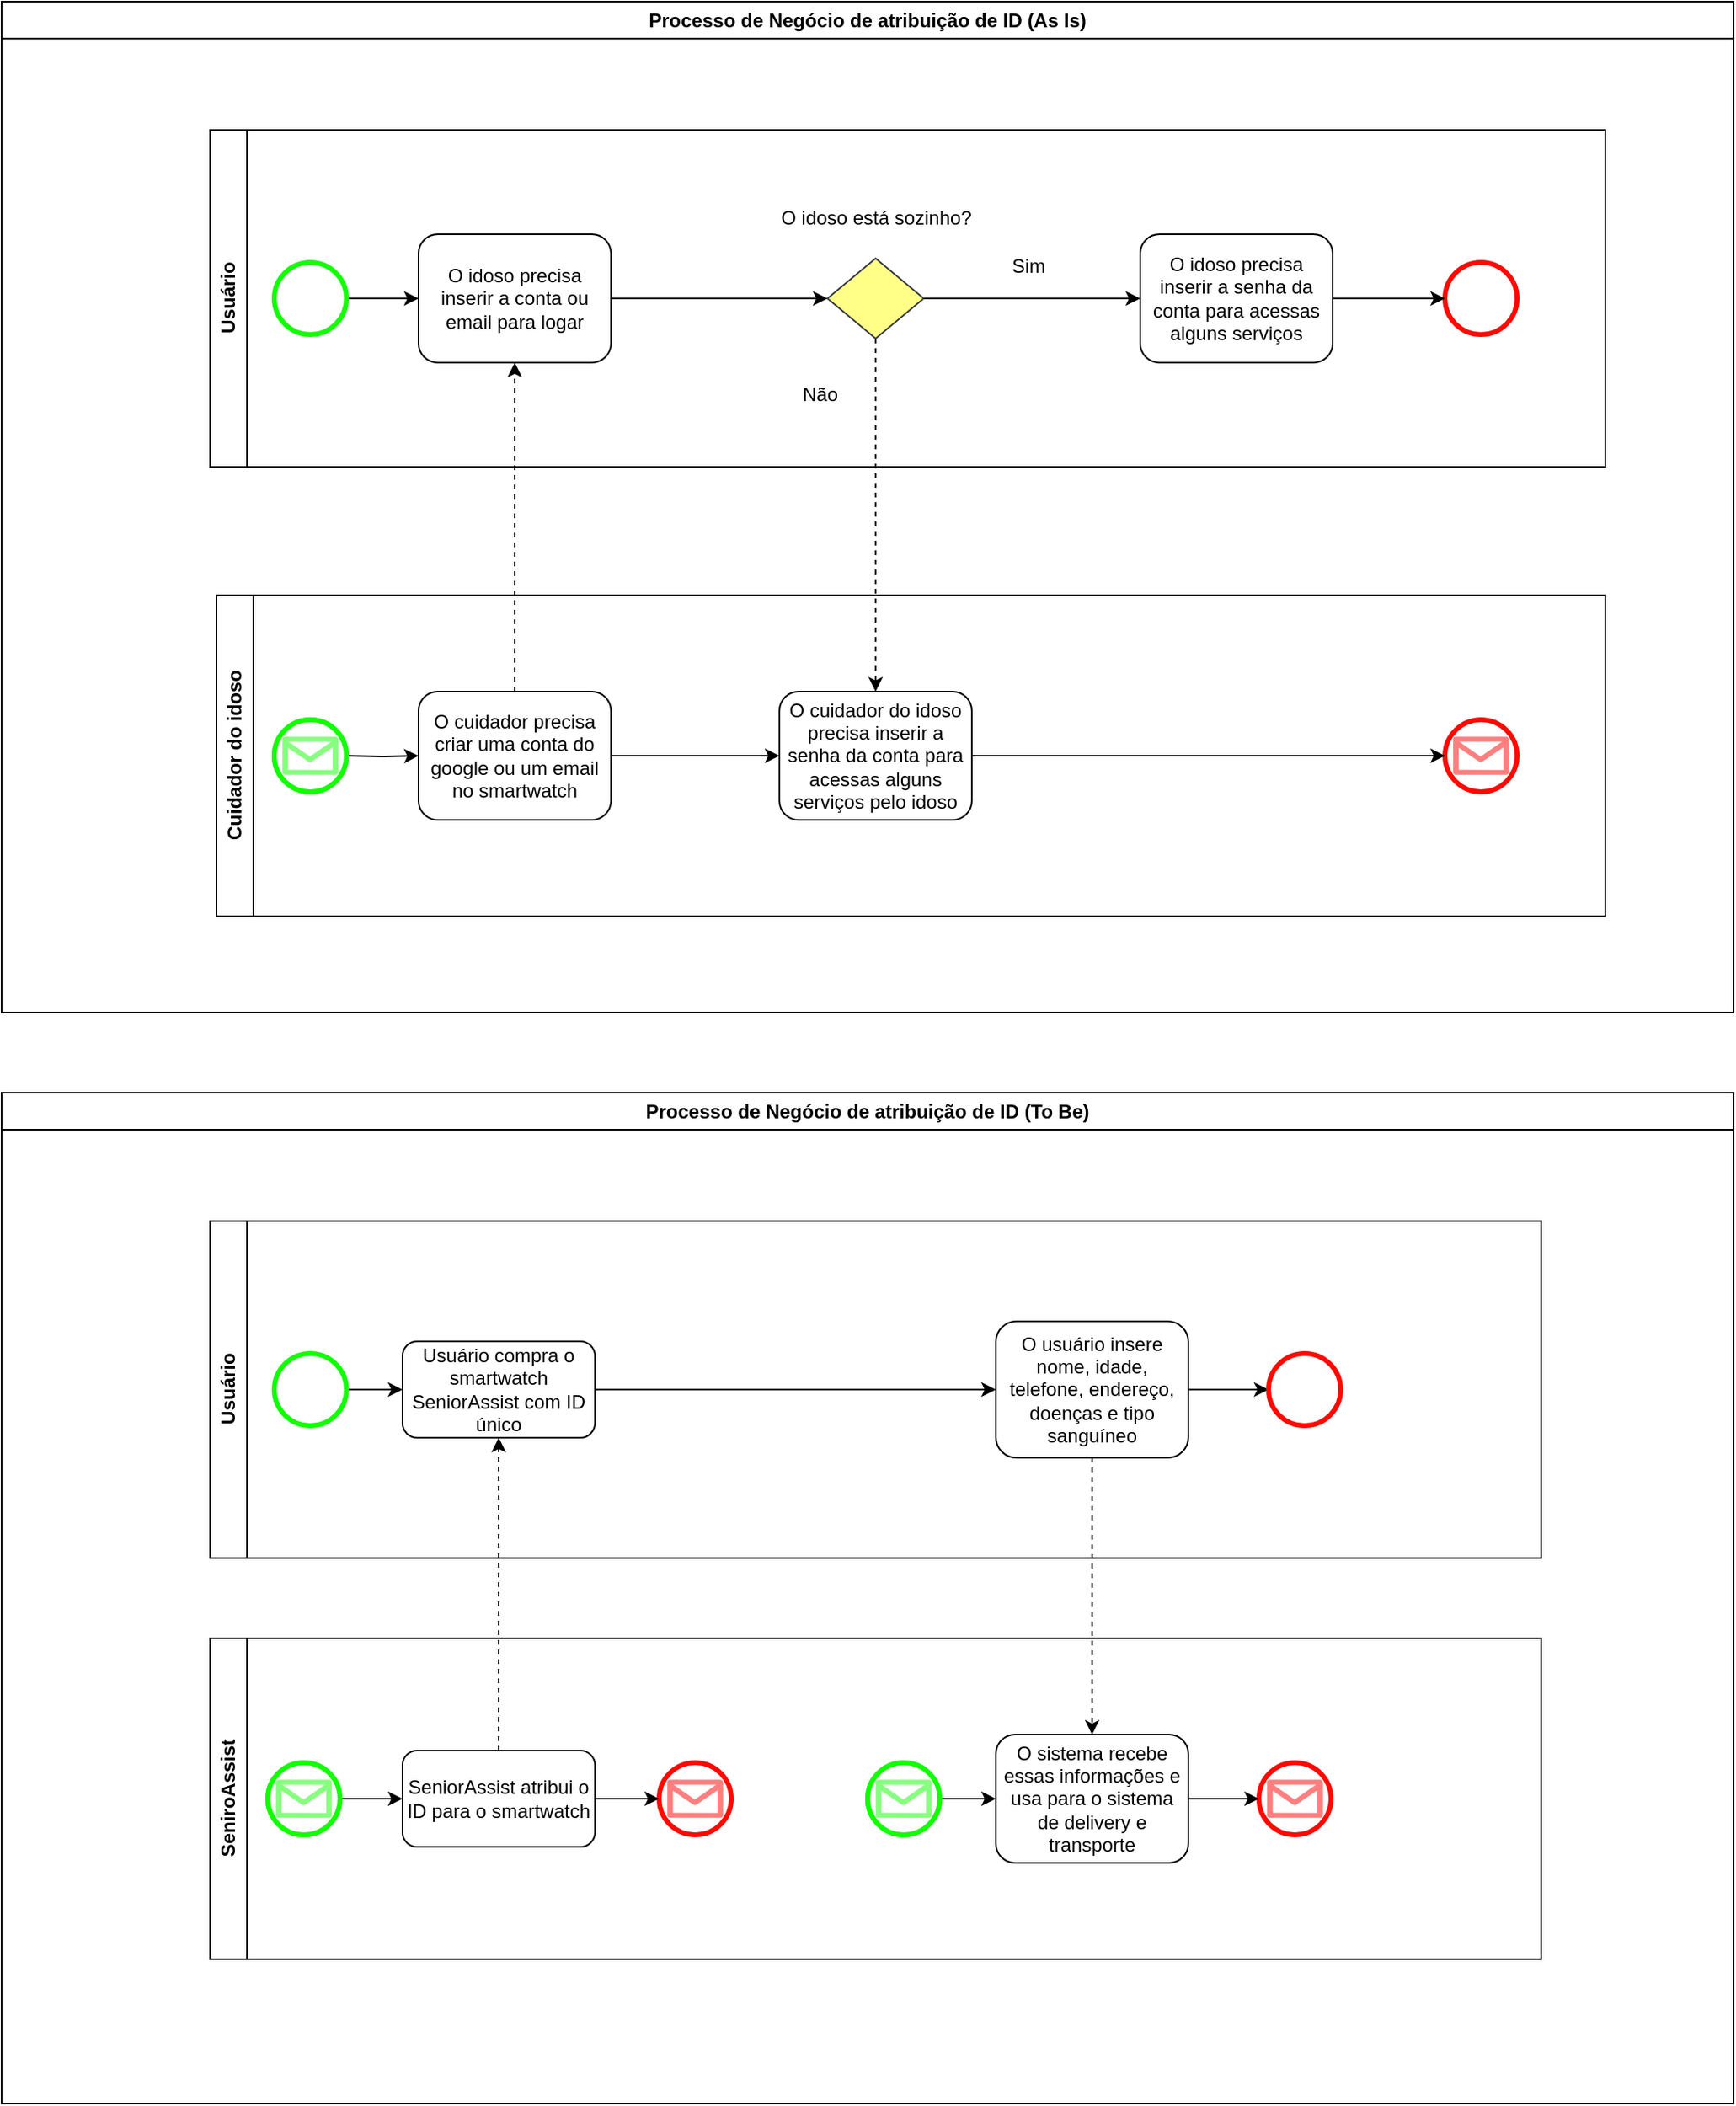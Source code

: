 <mxfile version="26.1.1" pages="5">
  <diagram name="Página-1" id="VWLKyNo2RgWWg0Q7l7Tv">
    <mxGraphModel dx="2927" dy="2293" grid="1" gridSize="10" guides="1" tooltips="1" connect="1" arrows="1" fold="1" page="1" pageScale="1" pageWidth="827" pageHeight="1169" math="0" shadow="0">
      <root>
        <mxCell id="0" />
        <mxCell id="1" parent="0" />
        <mxCell id="Xx0-FAbtT6r73U7i-heh-1" value="Processo de Negócio de atribuição de ID (To Be)" style="swimlane;whiteSpace=wrap;html=1;startSize=23;" parent="1" vertex="1">
          <mxGeometry x="-570" y="-60" width="1080" height="630" as="geometry" />
        </mxCell>
        <mxCell id="Xx0-FAbtT6r73U7i-heh-2" value="Usuário" style="swimlane;horizontal=0;whiteSpace=wrap;html=1;" parent="Xx0-FAbtT6r73U7i-heh-1" vertex="1">
          <mxGeometry x="130" y="80" width="830" height="210" as="geometry" />
        </mxCell>
        <mxCell id="Xx0-FAbtT6r73U7i-heh-3" style="edgeStyle=orthogonalEdgeStyle;rounded=0;orthogonalLoop=1;jettySize=auto;html=1;exitX=1;exitY=0.5;exitDx=0;exitDy=0;entryX=0;entryY=0.5;entryDx=0;entryDy=0;" parent="Xx0-FAbtT6r73U7i-heh-2" source="Xx0-FAbtT6r73U7i-heh-4" target="Xx0-FAbtT6r73U7i-heh-6" edge="1">
          <mxGeometry relative="1" as="geometry" />
        </mxCell>
        <mxCell id="Xx0-FAbtT6r73U7i-heh-4" value="" style="ellipse;whiteSpace=wrap;html=1;aspect=fixed;strokeColor=light-dark(#11ff00, #ededed);strokeWidth=3;" parent="Xx0-FAbtT6r73U7i-heh-2" vertex="1">
          <mxGeometry x="40" y="82.5" width="45" height="45" as="geometry" />
        </mxCell>
        <mxCell id="Xx0-FAbtT6r73U7i-heh-21" style="edgeStyle=orthogonalEdgeStyle;rounded=0;orthogonalLoop=1;jettySize=auto;html=1;entryX=0;entryY=0.5;entryDx=0;entryDy=0;" parent="Xx0-FAbtT6r73U7i-heh-2" source="Xx0-FAbtT6r73U7i-heh-6" target="Xx0-FAbtT6r73U7i-heh-20" edge="1">
          <mxGeometry relative="1" as="geometry" />
        </mxCell>
        <mxCell id="Xx0-FAbtT6r73U7i-heh-6" value="Usuário compra o smartwatch SeniorAssist com ID único" style="rounded=1;whiteSpace=wrap;html=1;" parent="Xx0-FAbtT6r73U7i-heh-2" vertex="1">
          <mxGeometry x="120" y="75" width="120" height="60" as="geometry" />
        </mxCell>
        <mxCell id="Xx0-FAbtT6r73U7i-heh-24" style="edgeStyle=orthogonalEdgeStyle;rounded=0;orthogonalLoop=1;jettySize=auto;html=1;entryX=0;entryY=0.5;entryDx=0;entryDy=0;" parent="Xx0-FAbtT6r73U7i-heh-2" source="Xx0-FAbtT6r73U7i-heh-20" target="Xx0-FAbtT6r73U7i-heh-8" edge="1">
          <mxGeometry relative="1" as="geometry" />
        </mxCell>
        <mxCell id="Xx0-FAbtT6r73U7i-heh-20" value="O usuário insere nome, idade, telefone, endereço, doenças e tipo sanguíneo" style="rounded=1;whiteSpace=wrap;html=1;" parent="Xx0-FAbtT6r73U7i-heh-2" vertex="1">
          <mxGeometry x="490" y="62.5" width="120" height="85" as="geometry" />
        </mxCell>
        <mxCell id="Xx0-FAbtT6r73U7i-heh-8" value="" style="ellipse;whiteSpace=wrap;html=1;aspect=fixed;strokeColor=light-dark(#FF0800,#EDEDED);strokeWidth=3;" parent="Xx0-FAbtT6r73U7i-heh-2" vertex="1">
          <mxGeometry x="660" y="82.5" width="45" height="45" as="geometry" />
        </mxCell>
        <mxCell id="Xx0-FAbtT6r73U7i-heh-9" value="SeniroAssist" style="swimlane;horizontal=0;whiteSpace=wrap;html=1;" parent="Xx0-FAbtT6r73U7i-heh-1" vertex="1">
          <mxGeometry x="130" y="340" width="830" height="200" as="geometry" />
        </mxCell>
        <mxCell id="Xx0-FAbtT6r73U7i-heh-75" value="" style="ellipse;whiteSpace=wrap;html=1;aspect=fixed;strokeColor=light-dark(#FF0800,#EDEDED);strokeWidth=3;" parent="Xx0-FAbtT6r73U7i-heh-9" vertex="1">
          <mxGeometry x="280" y="77.51" width="45" height="45" as="geometry" />
        </mxCell>
        <mxCell id="Xx0-FAbtT6r73U7i-heh-10" style="edgeStyle=orthogonalEdgeStyle;rounded=0;orthogonalLoop=1;jettySize=auto;html=1;exitX=1;exitY=0.5;exitDx=0;exitDy=0;entryX=0;entryY=0.5;entryDx=0;entryDy=0;" parent="Xx0-FAbtT6r73U7i-heh-9" target="Xx0-FAbtT6r73U7i-heh-12" edge="1">
          <mxGeometry relative="1" as="geometry">
            <mxPoint x="81.0" y="100" as="sourcePoint" />
          </mxGeometry>
        </mxCell>
        <mxCell id="Xx0-FAbtT6r73U7i-heh-71" style="edgeStyle=orthogonalEdgeStyle;rounded=0;orthogonalLoop=1;jettySize=auto;html=1;entryX=0;entryY=0.5;entryDx=0;entryDy=0;" parent="Xx0-FAbtT6r73U7i-heh-9" source="Xx0-FAbtT6r73U7i-heh-12" edge="1">
          <mxGeometry relative="1" as="geometry">
            <mxPoint x="280.0" y="100" as="targetPoint" />
          </mxGeometry>
        </mxCell>
        <mxCell id="Xx0-FAbtT6r73U7i-heh-12" value="SeniorAssist atribui o ID para o smartwatch" style="rounded=1;whiteSpace=wrap;html=1;" parent="Xx0-FAbtT6r73U7i-heh-9" vertex="1">
          <mxGeometry x="120" y="70.01" width="120" height="60" as="geometry" />
        </mxCell>
        <mxCell id="Xx0-FAbtT6r73U7i-heh-13" value="" style="ellipse;whiteSpace=wrap;html=1;aspect=fixed;strokeColor=light-dark(#11ff00, #ededed);strokeWidth=3;" parent="Xx0-FAbtT6r73U7i-heh-9" vertex="1">
          <mxGeometry x="36" y="77.5" width="45" height="45" as="geometry" />
        </mxCell>
        <mxCell id="Xx0-FAbtT6r73U7i-heh-14" value="" style="group" parent="Xx0-FAbtT6r73U7i-heh-9" vertex="1" connectable="0">
          <mxGeometry x="36" y="77.5" width="45" height="45" as="geometry" />
        </mxCell>
        <mxCell id="Xx0-FAbtT6r73U7i-heh-15" value="" style="ellipse;whiteSpace=wrap;html=1;aspect=fixed;strokeColor=light-dark(#11ff00, #ededed);strokeWidth=3;" parent="Xx0-FAbtT6r73U7i-heh-14" vertex="1">
          <mxGeometry width="45" height="45" as="geometry" />
        </mxCell>
        <mxCell id="Xx0-FAbtT6r73U7i-heh-16" value="" style="verticalLabelPosition=bottom;html=1;verticalAlign=top;align=center;strokeColor=none;fillColor=#11FF00;shape=mxgraph.azure.message;pointerEvents=1;" parent="Xx0-FAbtT6r73U7i-heh-14" vertex="1">
          <mxGeometry x="5" y="10.63" width="35" height="23.75" as="geometry" />
        </mxCell>
        <mxCell id="Xx0-FAbtT6r73U7i-heh-72" value="" style="group;fillColor=none;" parent="Xx0-FAbtT6r73U7i-heh-9" vertex="1" connectable="0">
          <mxGeometry x="280" y="77.51" width="45" height="45" as="geometry" />
        </mxCell>
        <mxCell id="Xx0-FAbtT6r73U7i-heh-74" value="" style="verticalLabelPosition=bottom;html=1;verticalAlign=top;align=center;strokeColor=none;fillColor=#FF0000;shape=mxgraph.azure.message;pointerEvents=1;" parent="Xx0-FAbtT6r73U7i-heh-72" vertex="1">
          <mxGeometry x="5" y="10.63" width="35" height="23.75" as="geometry" />
        </mxCell>
        <mxCell id="Xx0-FAbtT6r73U7i-heh-89" value="" style="ellipse;whiteSpace=wrap;html=1;aspect=fixed;strokeColor=light-dark(#FF0800,#EDEDED);strokeWidth=3;" parent="Xx0-FAbtT6r73U7i-heh-9" vertex="1">
          <mxGeometry x="654" y="77.51" width="45" height="45" as="geometry" />
        </mxCell>
        <mxCell id="Xx0-FAbtT6r73U7i-heh-90" style="edgeStyle=orthogonalEdgeStyle;rounded=0;orthogonalLoop=1;jettySize=auto;html=1;exitX=1;exitY=0.5;exitDx=0;exitDy=0;entryX=0;entryY=0.5;entryDx=0;entryDy=0;" parent="Xx0-FAbtT6r73U7i-heh-9" edge="1">
          <mxGeometry relative="1" as="geometry">
            <mxPoint x="455.0" y="100" as="sourcePoint" />
            <mxPoint x="490" y="100" as="targetPoint" />
          </mxGeometry>
        </mxCell>
        <mxCell id="Xx0-FAbtT6r73U7i-heh-91" style="edgeStyle=orthogonalEdgeStyle;rounded=0;orthogonalLoop=1;jettySize=auto;html=1;entryX=0;entryY=0.5;entryDx=0;entryDy=0;" parent="Xx0-FAbtT6r73U7i-heh-9" edge="1">
          <mxGeometry relative="1" as="geometry">
            <mxPoint x="654.0" y="100" as="targetPoint" />
            <mxPoint x="610" y="100" as="sourcePoint" />
          </mxGeometry>
        </mxCell>
        <mxCell id="Xx0-FAbtT6r73U7i-heh-93" value="" style="ellipse;whiteSpace=wrap;html=1;aspect=fixed;strokeColor=light-dark(#11ff00, #ededed);strokeWidth=3;" parent="Xx0-FAbtT6r73U7i-heh-9" vertex="1">
          <mxGeometry x="410" y="77.5" width="45" height="45" as="geometry" />
        </mxCell>
        <mxCell id="Xx0-FAbtT6r73U7i-heh-94" value="" style="group" parent="Xx0-FAbtT6r73U7i-heh-9" vertex="1" connectable="0">
          <mxGeometry x="410" y="77.5" width="45" height="45" as="geometry" />
        </mxCell>
        <mxCell id="Xx0-FAbtT6r73U7i-heh-95" value="" style="ellipse;whiteSpace=wrap;html=1;aspect=fixed;strokeColor=light-dark(#11ff00, #ededed);strokeWidth=3;" parent="Xx0-FAbtT6r73U7i-heh-94" vertex="1">
          <mxGeometry width="45" height="45" as="geometry" />
        </mxCell>
        <mxCell id="Xx0-FAbtT6r73U7i-heh-96" value="" style="verticalLabelPosition=bottom;html=1;verticalAlign=top;align=center;strokeColor=none;fillColor=#11FF00;shape=mxgraph.azure.message;pointerEvents=1;" parent="Xx0-FAbtT6r73U7i-heh-94" vertex="1">
          <mxGeometry x="5" y="10.63" width="35" height="23.75" as="geometry" />
        </mxCell>
        <mxCell id="Xx0-FAbtT6r73U7i-heh-97" value="" style="group;fillColor=none;" parent="Xx0-FAbtT6r73U7i-heh-9" vertex="1" connectable="0">
          <mxGeometry x="654" y="77.51" width="45" height="45" as="geometry" />
        </mxCell>
        <mxCell id="Xx0-FAbtT6r73U7i-heh-98" value="" style="verticalLabelPosition=bottom;html=1;verticalAlign=top;align=center;strokeColor=none;fillColor=#FF0000;shape=mxgraph.azure.message;pointerEvents=1;" parent="Xx0-FAbtT6r73U7i-heh-97" vertex="1">
          <mxGeometry x="5" y="10.63" width="35" height="23.75" as="geometry" />
        </mxCell>
        <mxCell id="Xx0-FAbtT6r73U7i-heh-22" value="O sistema recebe essas informações e usa para o sistema de delivery e transporte" style="rounded=1;whiteSpace=wrap;html=1;" parent="Xx0-FAbtT6r73U7i-heh-9" vertex="1">
          <mxGeometry x="490" y="60.01" width="120" height="80" as="geometry" />
        </mxCell>
        <mxCell id="Xx0-FAbtT6r73U7i-heh-99" style="edgeStyle=orthogonalEdgeStyle;rounded=0;orthogonalLoop=1;jettySize=auto;html=1;entryX=0.5;entryY=1;entryDx=0;entryDy=0;dashed=1;" parent="Xx0-FAbtT6r73U7i-heh-1" source="Xx0-FAbtT6r73U7i-heh-12" target="Xx0-FAbtT6r73U7i-heh-6" edge="1">
          <mxGeometry relative="1" as="geometry" />
        </mxCell>
        <mxCell id="Xx0-FAbtT6r73U7i-heh-100" style="edgeStyle=orthogonalEdgeStyle;rounded=0;orthogonalLoop=1;jettySize=auto;html=1;entryX=0.5;entryY=0;entryDx=0;entryDy=0;dashed=1;" parent="Xx0-FAbtT6r73U7i-heh-1" source="Xx0-FAbtT6r73U7i-heh-20" target="Xx0-FAbtT6r73U7i-heh-22" edge="1">
          <mxGeometry relative="1" as="geometry" />
        </mxCell>
        <mxCell id="Xx0-FAbtT6r73U7i-heh-28" value="Processo de Negócio de atribuição de ID (As Is)" style="swimlane;whiteSpace=wrap;html=1;startSize=23;" parent="1" vertex="1">
          <mxGeometry x="-570" y="-740" width="1080" height="630" as="geometry" />
        </mxCell>
        <mxCell id="Xx0-FAbtT6r73U7i-heh-29" value="Usuário" style="swimlane;horizontal=0;whiteSpace=wrap;html=1;" parent="Xx0-FAbtT6r73U7i-heh-28" vertex="1">
          <mxGeometry x="130" y="80" width="870" height="210" as="geometry" />
        </mxCell>
        <mxCell id="Xx0-FAbtT6r73U7i-heh-51" style="edgeStyle=orthogonalEdgeStyle;rounded=0;orthogonalLoop=1;jettySize=auto;html=1;entryX=0;entryY=0.5;entryDx=0;entryDy=0;" parent="Xx0-FAbtT6r73U7i-heh-29" source="Xx0-FAbtT6r73U7i-heh-31" target="Xx0-FAbtT6r73U7i-heh-49" edge="1">
          <mxGeometry relative="1" as="geometry" />
        </mxCell>
        <mxCell id="Xx0-FAbtT6r73U7i-heh-31" value="" style="ellipse;whiteSpace=wrap;html=1;aspect=fixed;strokeColor=light-dark(#11ff00, #ededed);strokeWidth=3;" parent="Xx0-FAbtT6r73U7i-heh-29" vertex="1">
          <mxGeometry x="40" y="82.5" width="45" height="45" as="geometry" />
        </mxCell>
        <mxCell id="Xx0-FAbtT6r73U7i-heh-36" value="" style="ellipse;whiteSpace=wrap;html=1;aspect=fixed;strokeColor=light-dark(#FF0800,#EDEDED);strokeWidth=3;" parent="Xx0-FAbtT6r73U7i-heh-29" vertex="1">
          <mxGeometry x="770" y="82.5" width="45" height="45" as="geometry" />
        </mxCell>
        <mxCell id="Xx0-FAbtT6r73U7i-heh-109" style="edgeStyle=orthogonalEdgeStyle;rounded=0;orthogonalLoop=1;jettySize=auto;html=1;entryX=0;entryY=0.5;entryDx=0;entryDy=0;" parent="Xx0-FAbtT6r73U7i-heh-29" source="Xx0-FAbtT6r73U7i-heh-49" target="Xx0-FAbtT6r73U7i-heh-106" edge="1">
          <mxGeometry relative="1" as="geometry" />
        </mxCell>
        <mxCell id="Xx0-FAbtT6r73U7i-heh-49" value="O idoso precisa inserir a conta ou email para logar" style="rounded=1;whiteSpace=wrap;html=1;" parent="Xx0-FAbtT6r73U7i-heh-29" vertex="1">
          <mxGeometry x="130" y="65" width="120" height="80" as="geometry" />
        </mxCell>
        <mxCell id="Xx0-FAbtT6r73U7i-heh-113" style="edgeStyle=orthogonalEdgeStyle;rounded=0;orthogonalLoop=1;jettySize=auto;html=1;entryX=0;entryY=0.5;entryDx=0;entryDy=0;" parent="Xx0-FAbtT6r73U7i-heh-29" source="Xx0-FAbtT6r73U7i-heh-50" target="Xx0-FAbtT6r73U7i-heh-36" edge="1">
          <mxGeometry relative="1" as="geometry" />
        </mxCell>
        <mxCell id="Xx0-FAbtT6r73U7i-heh-50" value="O idoso precisa inserir a senha da conta para acessas alguns serviços" style="rounded=1;whiteSpace=wrap;html=1;" parent="Xx0-FAbtT6r73U7i-heh-29" vertex="1">
          <mxGeometry x="580" y="65" width="120" height="80" as="geometry" />
        </mxCell>
        <mxCell id="Xx0-FAbtT6r73U7i-heh-108" style="edgeStyle=orthogonalEdgeStyle;rounded=0;orthogonalLoop=1;jettySize=auto;html=1;entryX=0;entryY=0.5;entryDx=0;entryDy=0;" parent="Xx0-FAbtT6r73U7i-heh-29" source="Xx0-FAbtT6r73U7i-heh-106" target="Xx0-FAbtT6r73U7i-heh-50" edge="1">
          <mxGeometry relative="1" as="geometry" />
        </mxCell>
        <mxCell id="Xx0-FAbtT6r73U7i-heh-106" value="" style="rhombus;whiteSpace=wrap;html=1;fillColor=#ffff88;strokeColor=#36393d;" parent="Xx0-FAbtT6r73U7i-heh-29" vertex="1">
          <mxGeometry x="385" y="80" width="60" height="50" as="geometry" />
        </mxCell>
        <mxCell id="Xx0-FAbtT6r73U7i-heh-107" value="O idoso está sozinho?" style="text;html=1;align=center;verticalAlign=middle;resizable=0;points=[];autosize=1;strokeColor=none;fillColor=none;" parent="Xx0-FAbtT6r73U7i-heh-29" vertex="1">
          <mxGeometry x="345" y="40" width="140" height="30" as="geometry" />
        </mxCell>
        <mxCell id="Xx0-FAbtT6r73U7i-heh-115" value="Sim" style="text;html=1;align=center;verticalAlign=middle;resizable=0;points=[];autosize=1;strokeColor=none;fillColor=none;" parent="Xx0-FAbtT6r73U7i-heh-29" vertex="1">
          <mxGeometry x="490" y="70" width="40" height="30" as="geometry" />
        </mxCell>
        <mxCell id="Xx0-FAbtT6r73U7i-heh-116" value="Não" style="text;html=1;align=center;verticalAlign=middle;resizable=0;points=[];autosize=1;strokeColor=none;fillColor=none;" parent="Xx0-FAbtT6r73U7i-heh-29" vertex="1">
          <mxGeometry x="355" y="150" width="50" height="30" as="geometry" />
        </mxCell>
        <mxCell id="Xx0-FAbtT6r73U7i-heh-37" value="Cuidador do idoso" style="swimlane;horizontal=0;whiteSpace=wrap;html=1;" parent="Xx0-FAbtT6r73U7i-heh-28" vertex="1">
          <mxGeometry x="134" y="370" width="866" height="200" as="geometry" />
        </mxCell>
        <mxCell id="Xx0-FAbtT6r73U7i-heh-38" style="edgeStyle=orthogonalEdgeStyle;rounded=0;orthogonalLoop=1;jettySize=auto;html=1;exitX=1;exitY=0.5;exitDx=0;exitDy=0;entryX=0;entryY=0.5;entryDx=0;entryDy=0;" parent="Xx0-FAbtT6r73U7i-heh-37" target="Xx0-FAbtT6r73U7i-heh-39" edge="1">
          <mxGeometry relative="1" as="geometry">
            <mxPoint x="81.0" y="100" as="sourcePoint" />
          </mxGeometry>
        </mxCell>
        <mxCell id="Xx0-FAbtT6r73U7i-heh-112" style="edgeStyle=orthogonalEdgeStyle;rounded=0;orthogonalLoop=1;jettySize=auto;html=1;entryX=0;entryY=0.5;entryDx=0;entryDy=0;" parent="Xx0-FAbtT6r73U7i-heh-37" source="Xx0-FAbtT6r73U7i-heh-39" target="Xx0-FAbtT6r73U7i-heh-110" edge="1">
          <mxGeometry relative="1" as="geometry" />
        </mxCell>
        <mxCell id="Xx0-FAbtT6r73U7i-heh-39" value="O cuidador precisa criar uma conta do google ou um email no smartwatch" style="rounded=1;whiteSpace=wrap;html=1;" parent="Xx0-FAbtT6r73U7i-heh-37" vertex="1">
          <mxGeometry x="126" y="60" width="120" height="80" as="geometry" />
        </mxCell>
        <mxCell id="Xx0-FAbtT6r73U7i-heh-40" value="" style="ellipse;whiteSpace=wrap;html=1;aspect=fixed;strokeColor=light-dark(#11ff00, #ededed);strokeWidth=3;" parent="Xx0-FAbtT6r73U7i-heh-37" vertex="1">
          <mxGeometry x="36" y="77.5" width="45" height="45" as="geometry" />
        </mxCell>
        <mxCell id="Xx0-FAbtT6r73U7i-heh-41" value="" style="group" parent="Xx0-FAbtT6r73U7i-heh-37" vertex="1" connectable="0">
          <mxGeometry x="36" y="77.5" width="45" height="45" as="geometry" />
        </mxCell>
        <mxCell id="Xx0-FAbtT6r73U7i-heh-42" value="" style="ellipse;whiteSpace=wrap;html=1;aspect=fixed;strokeColor=light-dark(#11ff00, #ededed);strokeWidth=3;" parent="Xx0-FAbtT6r73U7i-heh-41" vertex="1">
          <mxGeometry width="45" height="45" as="geometry" />
        </mxCell>
        <mxCell id="Xx0-FAbtT6r73U7i-heh-43" value="" style="verticalLabelPosition=bottom;html=1;verticalAlign=top;align=center;strokeColor=none;fillColor=#11FF00;shape=mxgraph.azure.message;pointerEvents=1;" parent="Xx0-FAbtT6r73U7i-heh-41" vertex="1">
          <mxGeometry x="5" y="10.63" width="35" height="23.75" as="geometry" />
        </mxCell>
        <mxCell id="Xx0-FAbtT6r73U7i-heh-101" value="" style="ellipse;whiteSpace=wrap;html=1;aspect=fixed;strokeColor=light-dark(#FF0800,#EDEDED);strokeWidth=3;" parent="Xx0-FAbtT6r73U7i-heh-37" vertex="1">
          <mxGeometry x="766" y="77.5" width="45" height="45" as="geometry" />
        </mxCell>
        <mxCell id="Xx0-FAbtT6r73U7i-heh-102" value="" style="group;fillColor=none;" parent="Xx0-FAbtT6r73U7i-heh-37" vertex="1" connectable="0">
          <mxGeometry x="766" y="77.5" width="45" height="45" as="geometry" />
        </mxCell>
        <mxCell id="Xx0-FAbtT6r73U7i-heh-103" value="" style="verticalLabelPosition=bottom;html=1;verticalAlign=top;align=center;strokeColor=none;fillColor=#FF0000;shape=mxgraph.azure.message;pointerEvents=1;" parent="Xx0-FAbtT6r73U7i-heh-102" vertex="1">
          <mxGeometry x="5" y="10.63" width="35" height="23.75" as="geometry" />
        </mxCell>
        <mxCell id="Xx0-FAbtT6r73U7i-heh-114" style="edgeStyle=orthogonalEdgeStyle;rounded=0;orthogonalLoop=1;jettySize=auto;html=1;" parent="Xx0-FAbtT6r73U7i-heh-37" source="Xx0-FAbtT6r73U7i-heh-110" edge="1">
          <mxGeometry relative="1" as="geometry">
            <mxPoint x="766" y="100" as="targetPoint" />
          </mxGeometry>
        </mxCell>
        <mxCell id="Xx0-FAbtT6r73U7i-heh-110" value="O cuidador do idoso precisa inserir a senha da conta para acessas alguns serviços pelo idoso" style="rounded=1;whiteSpace=wrap;html=1;" parent="Xx0-FAbtT6r73U7i-heh-37" vertex="1">
          <mxGeometry x="351" y="60" width="120" height="80" as="geometry" />
        </mxCell>
        <mxCell id="Xx0-FAbtT6r73U7i-heh-105" style="edgeStyle=orthogonalEdgeStyle;rounded=0;orthogonalLoop=1;jettySize=auto;html=1;entryX=0.5;entryY=1;entryDx=0;entryDy=0;dashed=1;" parent="Xx0-FAbtT6r73U7i-heh-28" source="Xx0-FAbtT6r73U7i-heh-39" target="Xx0-FAbtT6r73U7i-heh-49" edge="1">
          <mxGeometry relative="1" as="geometry" />
        </mxCell>
        <mxCell id="Xx0-FAbtT6r73U7i-heh-111" style="edgeStyle=orthogonalEdgeStyle;rounded=0;orthogonalLoop=1;jettySize=auto;html=1;entryX=0.5;entryY=0;entryDx=0;entryDy=0;dashed=1;" parent="Xx0-FAbtT6r73U7i-heh-28" source="Xx0-FAbtT6r73U7i-heh-106" target="Xx0-FAbtT6r73U7i-heh-110" edge="1">
          <mxGeometry relative="1" as="geometry" />
        </mxCell>
      </root>
    </mxGraphModel>
  </diagram>
  <diagram id="Rlx8zjWdxOWhtbCqs5U9" name="Página-2">
    <mxGraphModel dx="1273" dy="2293" grid="1" gridSize="10" guides="1" tooltips="1" connect="1" arrows="1" fold="1" page="1" pageScale="1" pageWidth="827" pageHeight="1169" math="0" shadow="0">
      <root>
        <mxCell id="0" />
        <mxCell id="1" parent="0" />
        <mxCell id="9apo3Ohb2s28PIl6rShY-1" value="Processo de Negócio de salvar contato de emergência&amp;nbsp;(To Be)" style="swimlane;whiteSpace=wrap;html=1;startSize=23;" vertex="1" parent="1">
          <mxGeometry x="1150" y="-90" width="1080" height="841" as="geometry" />
        </mxCell>
        <mxCell id="9apo3Ohb2s28PIl6rShY-2" value="Cuidador de idoso" style="swimlane;horizontal=0;whiteSpace=wrap;html=1;" vertex="1" parent="9apo3Ohb2s28PIl6rShY-1">
          <mxGeometry x="130" y="80" width="830" height="210" as="geometry" />
        </mxCell>
        <mxCell id="9apo3Ohb2s28PIl6rShY-3" style="edgeStyle=orthogonalEdgeStyle;rounded=0;orthogonalLoop=1;jettySize=auto;html=1;exitX=1;exitY=0.5;exitDx=0;exitDy=0;entryX=0;entryY=0.5;entryDx=0;entryDy=0;" edge="1" parent="9apo3Ohb2s28PIl6rShY-2" source="9apo3Ohb2s28PIl6rShY-4" target="9apo3Ohb2s28PIl6rShY-6">
          <mxGeometry relative="1" as="geometry" />
        </mxCell>
        <mxCell id="9apo3Ohb2s28PIl6rShY-4" value="" style="ellipse;whiteSpace=wrap;html=1;aspect=fixed;strokeColor=light-dark(#11ff00, #ededed);strokeWidth=3;" vertex="1" parent="9apo3Ohb2s28PIl6rShY-2">
          <mxGeometry x="40" y="82.5" width="45" height="45" as="geometry" />
        </mxCell>
        <mxCell id="9apo3Ohb2s28PIl6rShY-5" style="edgeStyle=orthogonalEdgeStyle;rounded=0;orthogonalLoop=1;jettySize=auto;html=1;entryX=0;entryY=0.5;entryDx=0;entryDy=0;" edge="1" parent="9apo3Ohb2s28PIl6rShY-2" source="9apo3Ohb2s28PIl6rShY-6" target="9apo3Ohb2s28PIl6rShY-8">
          <mxGeometry relative="1" as="geometry" />
        </mxCell>
        <mxCell id="9apo3Ohb2s28PIl6rShY-6" value="O cuidador deseja salvar o seu número como contato de emergência no celular do idoso para receber notificação de emergências do SeniorAssist" style="rounded=1;whiteSpace=wrap;html=1;" vertex="1" parent="9apo3Ohb2s28PIl6rShY-2">
          <mxGeometry x="153" y="48.75" width="157" height="112.5" as="geometry" />
        </mxCell>
        <mxCell id="9apo3Ohb2s28PIl6rShY-7" style="edgeStyle=orthogonalEdgeStyle;rounded=0;orthogonalLoop=1;jettySize=auto;html=1;entryX=0;entryY=0.5;entryDx=0;entryDy=0;" edge="1" parent="9apo3Ohb2s28PIl6rShY-2" source="9apo3Ohb2s28PIl6rShY-8" target="9apo3Ohb2s28PIl6rShY-9">
          <mxGeometry relative="1" as="geometry" />
        </mxCell>
        <mxCell id="9apo3Ohb2s28PIl6rShY-8" value="O cuidador de idoso insere seu número de celular no smartwatch" style="rounded=1;whiteSpace=wrap;html=1;" vertex="1" parent="9apo3Ohb2s28PIl6rShY-2">
          <mxGeometry x="355" y="62.5" width="120" height="85" as="geometry" />
        </mxCell>
        <mxCell id="9apo3Ohb2s28PIl6rShY-9" value="" style="ellipse;whiteSpace=wrap;html=1;aspect=fixed;strokeColor=light-dark(#FF0800,#EDEDED);strokeWidth=3;" vertex="1" parent="9apo3Ohb2s28PIl6rShY-2">
          <mxGeometry x="660" y="82.5" width="45" height="45" as="geometry" />
        </mxCell>
        <mxCell id="9apo3Ohb2s28PIl6rShY-10" style="edgeStyle=orthogonalEdgeStyle;rounded=0;orthogonalLoop=1;jettySize=auto;html=1;entryX=0.75;entryY=0;entryDx=0;entryDy=0;dashed=1;exitX=0.75;exitY=1;exitDx=0;exitDy=0;" edge="1" parent="9apo3Ohb2s28PIl6rShY-1" source="9apo3Ohb2s28PIl6rShY-8" target="9apo3Ohb2s28PIl6rShY-21">
          <mxGeometry relative="1" as="geometry">
            <mxPoint x="603" y="241" as="sourcePoint" />
            <Array as="points">
              <mxPoint x="583" y="228" />
              <mxPoint x="583" y="371" />
              <mxPoint x="843" y="371" />
              <mxPoint x="843" y="601" />
              <mxPoint x="712" y="601" />
            </Array>
          </mxGeometry>
        </mxCell>
        <mxCell id="9apo3Ohb2s28PIl6rShY-11" value="SeniroAssist" style="swimlane;horizontal=0;whiteSpace=wrap;html=1;" vertex="1" parent="9apo3Ohb2s28PIl6rShY-1">
          <mxGeometry x="130" y="571" width="830" height="200" as="geometry" />
        </mxCell>
        <mxCell id="9apo3Ohb2s28PIl6rShY-12" value="" style="ellipse;whiteSpace=wrap;html=1;aspect=fixed;strokeColor=light-dark(#FF0800,#EDEDED);strokeWidth=3;" vertex="1" parent="9apo3Ohb2s28PIl6rShY-11">
          <mxGeometry x="654" y="77.51" width="45" height="45" as="geometry" />
        </mxCell>
        <mxCell id="9apo3Ohb2s28PIl6rShY-13" style="edgeStyle=orthogonalEdgeStyle;rounded=0;orthogonalLoop=1;jettySize=auto;html=1;exitX=1;exitY=0.5;exitDx=0;exitDy=0;entryX=0;entryY=0.5;entryDx=0;entryDy=0;" edge="1" parent="9apo3Ohb2s28PIl6rShY-11">
          <mxGeometry relative="1" as="geometry">
            <mxPoint x="455.0" y="100" as="sourcePoint" />
            <mxPoint x="490" y="100" as="targetPoint" />
          </mxGeometry>
        </mxCell>
        <mxCell id="9apo3Ohb2s28PIl6rShY-14" style="edgeStyle=orthogonalEdgeStyle;rounded=0;orthogonalLoop=1;jettySize=auto;html=1;entryX=0;entryY=0.5;entryDx=0;entryDy=0;" edge="1" parent="9apo3Ohb2s28PIl6rShY-11">
          <mxGeometry relative="1" as="geometry">
            <mxPoint x="654.0" y="100" as="targetPoint" />
            <mxPoint x="610" y="100" as="sourcePoint" />
          </mxGeometry>
        </mxCell>
        <mxCell id="9apo3Ohb2s28PIl6rShY-15" value="" style="ellipse;whiteSpace=wrap;html=1;aspect=fixed;strokeColor=light-dark(#11ff00, #ededed);strokeWidth=3;" vertex="1" parent="9apo3Ohb2s28PIl6rShY-11">
          <mxGeometry x="410" y="77.5" width="45" height="45" as="geometry" />
        </mxCell>
        <mxCell id="9apo3Ohb2s28PIl6rShY-16" value="" style="group" connectable="0" vertex="1" parent="9apo3Ohb2s28PIl6rShY-11">
          <mxGeometry x="410" y="77.5" width="45" height="45" as="geometry" />
        </mxCell>
        <mxCell id="9apo3Ohb2s28PIl6rShY-17" value="" style="ellipse;whiteSpace=wrap;html=1;aspect=fixed;strokeColor=light-dark(#11ff00, #ededed);strokeWidth=3;" vertex="1" parent="9apo3Ohb2s28PIl6rShY-16">
          <mxGeometry width="45" height="45" as="geometry" />
        </mxCell>
        <mxCell id="9apo3Ohb2s28PIl6rShY-18" value="" style="verticalLabelPosition=bottom;html=1;verticalAlign=top;align=center;strokeColor=none;fillColor=#11FF00;shape=mxgraph.azure.message;pointerEvents=1;" vertex="1" parent="9apo3Ohb2s28PIl6rShY-16">
          <mxGeometry x="5" y="10.63" width="35" height="23.75" as="geometry" />
        </mxCell>
        <mxCell id="9apo3Ohb2s28PIl6rShY-19" value="" style="group;fillColor=none;" connectable="0" vertex="1" parent="9apo3Ohb2s28PIl6rShY-11">
          <mxGeometry x="654" y="77.51" width="45" height="45" as="geometry" />
        </mxCell>
        <mxCell id="9apo3Ohb2s28PIl6rShY-20" value="" style="verticalLabelPosition=bottom;html=1;verticalAlign=top;align=center;strokeColor=none;fillColor=#FF0000;shape=mxgraph.azure.message;pointerEvents=1;" vertex="1" parent="9apo3Ohb2s28PIl6rShY-19">
          <mxGeometry x="5" y="10.63" width="35" height="23.75" as="geometry" />
        </mxCell>
        <mxCell id="9apo3Ohb2s28PIl6rShY-21" value="O sistema recebe essas informações e armazena caso o SeniorAssist perceber alguma instabilidade nos sinais vitais do usuário" style="rounded=1;whiteSpace=wrap;html=1;" vertex="1" parent="9apo3Ohb2s28PIl6rShY-11">
          <mxGeometry x="485" y="60.01" width="130" height="99.99" as="geometry" />
        </mxCell>
        <mxCell id="9apo3Ohb2s28PIl6rShY-22" value="Usuário" style="swimlane;horizontal=0;whiteSpace=wrap;html=1;" vertex="1" parent="9apo3Ohb2s28PIl6rShY-1">
          <mxGeometry x="130" y="315.5" width="870" height="210" as="geometry" />
        </mxCell>
        <mxCell id="9apo3Ohb2s28PIl6rShY-23" style="edgeStyle=orthogonalEdgeStyle;rounded=0;orthogonalLoop=1;jettySize=auto;html=1;entryX=0;entryY=0.5;entryDx=0;entryDy=0;" edge="1" parent="9apo3Ohb2s28PIl6rShY-22" source="9apo3Ohb2s28PIl6rShY-24" target="9apo3Ohb2s28PIl6rShY-27">
          <mxGeometry relative="1" as="geometry" />
        </mxCell>
        <mxCell id="9apo3Ohb2s28PIl6rShY-24" value="" style="ellipse;whiteSpace=wrap;html=1;aspect=fixed;strokeColor=light-dark(#11ff00, #ededed);strokeWidth=3;" vertex="1" parent="9apo3Ohb2s28PIl6rShY-22">
          <mxGeometry x="40" y="82.5" width="45" height="45" as="geometry" />
        </mxCell>
        <mxCell id="9apo3Ohb2s28PIl6rShY-25" value="" style="ellipse;whiteSpace=wrap;html=1;aspect=fixed;strokeColor=light-dark(#FF0800,#EDEDED);strokeWidth=3;" vertex="1" parent="9apo3Ohb2s28PIl6rShY-22">
          <mxGeometry x="770" y="82.5" width="45" height="45" as="geometry" />
        </mxCell>
        <mxCell id="9apo3Ohb2s28PIl6rShY-26" style="edgeStyle=orthogonalEdgeStyle;rounded=0;orthogonalLoop=1;jettySize=auto;html=1;entryX=0;entryY=0.5;entryDx=0;entryDy=0;" edge="1" parent="9apo3Ohb2s28PIl6rShY-22" source="9apo3Ohb2s28PIl6rShY-27" target="9apo3Ohb2s28PIl6rShY-31">
          <mxGeometry relative="1" as="geometry" />
        </mxCell>
        <mxCell id="9apo3Ohb2s28PIl6rShY-27" value="O idoso quer ter um contato de emergência no seu celular" style="rounded=1;whiteSpace=wrap;html=1;" vertex="1" parent="9apo3Ohb2s28PIl6rShY-22">
          <mxGeometry x="130" y="65" width="120" height="80" as="geometry" />
        </mxCell>
        <mxCell id="9apo3Ohb2s28PIl6rShY-28" style="edgeStyle=orthogonalEdgeStyle;rounded=0;orthogonalLoop=1;jettySize=auto;html=1;entryX=0;entryY=0.5;entryDx=0;entryDy=0;" edge="1" parent="9apo3Ohb2s28PIl6rShY-22" source="9apo3Ohb2s28PIl6rShY-29" target="9apo3Ohb2s28PIl6rShY-25">
          <mxGeometry relative="1" as="geometry" />
        </mxCell>
        <mxCell id="9apo3Ohb2s28PIl6rShY-29" value="O idoso precisa salvar o contato de algum parente ou da ambulância" style="rounded=1;whiteSpace=wrap;html=1;" vertex="1" parent="9apo3Ohb2s28PIl6rShY-22">
          <mxGeometry x="580" y="65" width="120" height="80" as="geometry" />
        </mxCell>
        <mxCell id="9apo3Ohb2s28PIl6rShY-30" style="edgeStyle=orthogonalEdgeStyle;rounded=0;orthogonalLoop=1;jettySize=auto;html=1;entryX=0;entryY=0.5;entryDx=0;entryDy=0;" edge="1" parent="9apo3Ohb2s28PIl6rShY-22" source="9apo3Ohb2s28PIl6rShY-31" target="9apo3Ohb2s28PIl6rShY-29">
          <mxGeometry relative="1" as="geometry" />
        </mxCell>
        <mxCell id="9apo3Ohb2s28PIl6rShY-31" value="" style="rhombus;whiteSpace=wrap;html=1;fillColor=#ffff88;strokeColor=#36393d;" vertex="1" parent="9apo3Ohb2s28PIl6rShY-22">
          <mxGeometry x="385" y="80" width="60" height="50" as="geometry" />
        </mxCell>
        <mxCell id="9apo3Ohb2s28PIl6rShY-32" value="O idoso está sozinho?" style="text;html=1;align=center;verticalAlign=middle;resizable=0;points=[];autosize=1;strokeColor=none;fillColor=none;" vertex="1" parent="9apo3Ohb2s28PIl6rShY-22">
          <mxGeometry x="253" y="35" width="140" height="30" as="geometry" />
        </mxCell>
        <mxCell id="9apo3Ohb2s28PIl6rShY-33" value="Sim" style="text;html=1;align=center;verticalAlign=middle;resizable=0;points=[];autosize=1;strokeColor=none;fillColor=none;" vertex="1" parent="9apo3Ohb2s28PIl6rShY-22">
          <mxGeometry x="490" y="70" width="40" height="30" as="geometry" />
        </mxCell>
        <mxCell id="9apo3Ohb2s28PIl6rShY-34" value="Não" style="text;html=1;align=center;verticalAlign=middle;resizable=0;points=[];autosize=1;strokeColor=none;fillColor=none;" vertex="1" parent="9apo3Ohb2s28PIl6rShY-22">
          <mxGeometry x="373" y="35" width="50" height="30" as="geometry" />
        </mxCell>
        <mxCell id="9apo3Ohb2s28PIl6rShY-35" style="edgeStyle=orthogonalEdgeStyle;rounded=0;orthogonalLoop=1;jettySize=auto;html=1;entryX=0.5;entryY=0;entryDx=0;entryDy=0;dashed=1;exitX=0.5;exitY=1;exitDx=0;exitDy=0;" edge="1" parent="9apo3Ohb2s28PIl6rShY-1" source="9apo3Ohb2s28PIl6rShY-29" target="9apo3Ohb2s28PIl6rShY-21">
          <mxGeometry relative="1" as="geometry">
            <mxPoint x="595" y="238" as="sourcePoint" />
            <mxPoint x="690" y="641" as="targetPoint" />
            <Array as="points">
              <mxPoint x="770" y="541" />
              <mxPoint x="680" y="541" />
            </Array>
          </mxGeometry>
        </mxCell>
        <mxCell id="9apo3Ohb2s28PIl6rShY-36" style="edgeStyle=orthogonalEdgeStyle;rounded=0;orthogonalLoop=1;jettySize=auto;html=1;entryX=0.5;entryY=1;entryDx=0;entryDy=0;dashed=1;exitX=0.5;exitY=0;exitDx=0;exitDy=0;" edge="1" parent="9apo3Ohb2s28PIl6rShY-1" source="9apo3Ohb2s28PIl6rShY-31" target="9apo3Ohb2s28PIl6rShY-8">
          <mxGeometry relative="1" as="geometry">
            <mxPoint x="595" y="238" as="sourcePoint" />
            <mxPoint x="723" y="641" as="targetPoint" />
            <Array as="points">
              <mxPoint x="545" y="227" />
            </Array>
          </mxGeometry>
        </mxCell>
        <mxCell id="9apo3Ohb2s28PIl6rShY-37" value="Processo de Negócio de salvar contato de emergência (As Is)" style="swimlane;whiteSpace=wrap;html=1;startSize=23;" vertex="1" parent="1">
          <mxGeometry x="1150" y="-770" width="1080" height="630" as="geometry" />
        </mxCell>
        <mxCell id="9apo3Ohb2s28PIl6rShY-38" value="Usuário" style="swimlane;horizontal=0;whiteSpace=wrap;html=1;" vertex="1" parent="9apo3Ohb2s28PIl6rShY-37">
          <mxGeometry x="130" y="80" width="870" height="210" as="geometry" />
        </mxCell>
        <mxCell id="9apo3Ohb2s28PIl6rShY-39" style="edgeStyle=orthogonalEdgeStyle;rounded=0;orthogonalLoop=1;jettySize=auto;html=1;entryX=0;entryY=0.5;entryDx=0;entryDy=0;" edge="1" parent="9apo3Ohb2s28PIl6rShY-38" source="9apo3Ohb2s28PIl6rShY-40" target="9apo3Ohb2s28PIl6rShY-43">
          <mxGeometry relative="1" as="geometry" />
        </mxCell>
        <mxCell id="9apo3Ohb2s28PIl6rShY-40" value="" style="ellipse;whiteSpace=wrap;html=1;aspect=fixed;strokeColor=light-dark(#11ff00, #ededed);strokeWidth=3;" vertex="1" parent="9apo3Ohb2s28PIl6rShY-38">
          <mxGeometry x="40" y="82.5" width="45" height="45" as="geometry" />
        </mxCell>
        <mxCell id="9apo3Ohb2s28PIl6rShY-41" value="" style="ellipse;whiteSpace=wrap;html=1;aspect=fixed;strokeColor=light-dark(#FF0800,#EDEDED);strokeWidth=3;" vertex="1" parent="9apo3Ohb2s28PIl6rShY-38">
          <mxGeometry x="770" y="82.5" width="45" height="45" as="geometry" />
        </mxCell>
        <mxCell id="9apo3Ohb2s28PIl6rShY-42" style="edgeStyle=orthogonalEdgeStyle;rounded=0;orthogonalLoop=1;jettySize=auto;html=1;entryX=0;entryY=0.5;entryDx=0;entryDy=0;" edge="1" parent="9apo3Ohb2s28PIl6rShY-38" source="9apo3Ohb2s28PIl6rShY-43" target="9apo3Ohb2s28PIl6rShY-47">
          <mxGeometry relative="1" as="geometry" />
        </mxCell>
        <mxCell id="9apo3Ohb2s28PIl6rShY-43" value="O idoso quer ter um contato de emergência no seu celular" style="rounded=1;whiteSpace=wrap;html=1;" vertex="1" parent="9apo3Ohb2s28PIl6rShY-38">
          <mxGeometry x="130" y="65" width="120" height="80" as="geometry" />
        </mxCell>
        <mxCell id="9apo3Ohb2s28PIl6rShY-44" style="edgeStyle=orthogonalEdgeStyle;rounded=0;orthogonalLoop=1;jettySize=auto;html=1;entryX=0;entryY=0.5;entryDx=0;entryDy=0;" edge="1" parent="9apo3Ohb2s28PIl6rShY-38" source="9apo3Ohb2s28PIl6rShY-45" target="9apo3Ohb2s28PIl6rShY-41">
          <mxGeometry relative="1" as="geometry" />
        </mxCell>
        <mxCell id="9apo3Ohb2s28PIl6rShY-45" value="O idoso precisa salvar o contato da ambulância&amp;nbsp;" style="rounded=1;whiteSpace=wrap;html=1;" vertex="1" parent="9apo3Ohb2s28PIl6rShY-38">
          <mxGeometry x="580" y="65" width="120" height="80" as="geometry" />
        </mxCell>
        <mxCell id="9apo3Ohb2s28PIl6rShY-46" style="edgeStyle=orthogonalEdgeStyle;rounded=0;orthogonalLoop=1;jettySize=auto;html=1;entryX=0;entryY=0.5;entryDx=0;entryDy=0;" edge="1" parent="9apo3Ohb2s28PIl6rShY-38" source="9apo3Ohb2s28PIl6rShY-47" target="9apo3Ohb2s28PIl6rShY-45">
          <mxGeometry relative="1" as="geometry" />
        </mxCell>
        <mxCell id="9apo3Ohb2s28PIl6rShY-47" value="" style="rhombus;whiteSpace=wrap;html=1;fillColor=#ffff88;strokeColor=#36393d;" vertex="1" parent="9apo3Ohb2s28PIl6rShY-38">
          <mxGeometry x="385" y="80" width="60" height="50" as="geometry" />
        </mxCell>
        <mxCell id="9apo3Ohb2s28PIl6rShY-48" value="O idoso está sozinho?" style="text;html=1;align=center;verticalAlign=middle;resizable=0;points=[];autosize=1;strokeColor=none;fillColor=none;" vertex="1" parent="9apo3Ohb2s28PIl6rShY-38">
          <mxGeometry x="345" y="40" width="140" height="30" as="geometry" />
        </mxCell>
        <mxCell id="9apo3Ohb2s28PIl6rShY-49" value="Sim" style="text;html=1;align=center;verticalAlign=middle;resizable=0;points=[];autosize=1;strokeColor=none;fillColor=none;" vertex="1" parent="9apo3Ohb2s28PIl6rShY-38">
          <mxGeometry x="490" y="70" width="40" height="30" as="geometry" />
        </mxCell>
        <mxCell id="9apo3Ohb2s28PIl6rShY-50" value="Não" style="text;html=1;align=center;verticalAlign=middle;resizable=0;points=[];autosize=1;strokeColor=none;fillColor=none;" vertex="1" parent="9apo3Ohb2s28PIl6rShY-38">
          <mxGeometry x="355" y="150" width="50" height="30" as="geometry" />
        </mxCell>
        <mxCell id="9apo3Ohb2s28PIl6rShY-51" value="Cuidador do idoso" style="swimlane;horizontal=0;whiteSpace=wrap;html=1;" vertex="1" parent="9apo3Ohb2s28PIl6rShY-37">
          <mxGeometry x="134" y="370" width="866" height="200" as="geometry" />
        </mxCell>
        <mxCell id="9apo3Ohb2s28PIl6rShY-52" style="edgeStyle=orthogonalEdgeStyle;rounded=0;orthogonalLoop=1;jettySize=auto;html=1;exitX=1;exitY=0.5;exitDx=0;exitDy=0;entryX=0;entryY=0.5;entryDx=0;entryDy=0;" edge="1" parent="9apo3Ohb2s28PIl6rShY-51" target="9apo3Ohb2s28PIl6rShY-54">
          <mxGeometry relative="1" as="geometry">
            <mxPoint x="81.0" y="100" as="sourcePoint" />
          </mxGeometry>
        </mxCell>
        <mxCell id="9apo3Ohb2s28PIl6rShY-53" style="edgeStyle=orthogonalEdgeStyle;rounded=0;orthogonalLoop=1;jettySize=auto;html=1;entryX=0;entryY=0.5;entryDx=0;entryDy=0;" edge="1" parent="9apo3Ohb2s28PIl6rShY-51" source="9apo3Ohb2s28PIl6rShY-54" target="9apo3Ohb2s28PIl6rShY-63">
          <mxGeometry relative="1" as="geometry" />
        </mxCell>
        <mxCell id="9apo3Ohb2s28PIl6rShY-54" value="O cuidador deseja salvar o seu número como contato de emergência no celular do idoso" style="rounded=1;whiteSpace=wrap;html=1;" vertex="1" parent="9apo3Ohb2s28PIl6rShY-51">
          <mxGeometry x="126" y="60" width="120" height="80" as="geometry" />
        </mxCell>
        <mxCell id="9apo3Ohb2s28PIl6rShY-55" value="" style="ellipse;whiteSpace=wrap;html=1;aspect=fixed;strokeColor=light-dark(#11ff00, #ededed);strokeWidth=3;" vertex="1" parent="9apo3Ohb2s28PIl6rShY-51">
          <mxGeometry x="36" y="77.5" width="45" height="45" as="geometry" />
        </mxCell>
        <mxCell id="9apo3Ohb2s28PIl6rShY-56" value="" style="group" connectable="0" vertex="1" parent="9apo3Ohb2s28PIl6rShY-51">
          <mxGeometry x="36" y="77.5" width="45" height="45" as="geometry" />
        </mxCell>
        <mxCell id="9apo3Ohb2s28PIl6rShY-57" value="" style="ellipse;whiteSpace=wrap;html=1;aspect=fixed;strokeColor=light-dark(#11ff00, #ededed);strokeWidth=3;" vertex="1" parent="9apo3Ohb2s28PIl6rShY-56">
          <mxGeometry width="45" height="45" as="geometry" />
        </mxCell>
        <mxCell id="9apo3Ohb2s28PIl6rShY-58" value="" style="verticalLabelPosition=bottom;html=1;verticalAlign=top;align=center;strokeColor=none;fillColor=#11FF00;shape=mxgraph.azure.message;pointerEvents=1;" vertex="1" parent="9apo3Ohb2s28PIl6rShY-56">
          <mxGeometry x="5" y="10.63" width="35" height="23.75" as="geometry" />
        </mxCell>
        <mxCell id="9apo3Ohb2s28PIl6rShY-59" value="" style="ellipse;whiteSpace=wrap;html=1;aspect=fixed;strokeColor=light-dark(#FF0800,#EDEDED);strokeWidth=3;" vertex="1" parent="9apo3Ohb2s28PIl6rShY-51">
          <mxGeometry x="766" y="77.5" width="45" height="45" as="geometry" />
        </mxCell>
        <mxCell id="9apo3Ohb2s28PIl6rShY-60" value="" style="group;fillColor=none;" connectable="0" vertex="1" parent="9apo3Ohb2s28PIl6rShY-51">
          <mxGeometry x="766" y="77.5" width="45" height="45" as="geometry" />
        </mxCell>
        <mxCell id="9apo3Ohb2s28PIl6rShY-61" value="" style="verticalLabelPosition=bottom;html=1;verticalAlign=top;align=center;strokeColor=none;fillColor=#FF0000;shape=mxgraph.azure.message;pointerEvents=1;" vertex="1" parent="9apo3Ohb2s28PIl6rShY-60">
          <mxGeometry x="5" y="10.63" width="35" height="23.75" as="geometry" />
        </mxCell>
        <mxCell id="9apo3Ohb2s28PIl6rShY-62" style="edgeStyle=orthogonalEdgeStyle;rounded=0;orthogonalLoop=1;jettySize=auto;html=1;" edge="1" parent="9apo3Ohb2s28PIl6rShY-51" source="9apo3Ohb2s28PIl6rShY-63">
          <mxGeometry relative="1" as="geometry">
            <mxPoint x="766" y="100" as="targetPoint" />
          </mxGeometry>
        </mxCell>
        <mxCell id="9apo3Ohb2s28PIl6rShY-63" value="O cuidador do idoso precisa colocar seu número como contato de emergência no celular do idoso" style="rounded=1;whiteSpace=wrap;html=1;" vertex="1" parent="9apo3Ohb2s28PIl6rShY-51">
          <mxGeometry x="351" y="60" width="120" height="80" as="geometry" />
        </mxCell>
        <mxCell id="9apo3Ohb2s28PIl6rShY-64" style="edgeStyle=orthogonalEdgeStyle;rounded=0;orthogonalLoop=1;jettySize=auto;html=1;entryX=0.5;entryY=1;entryDx=0;entryDy=0;dashed=1;" edge="1" parent="9apo3Ohb2s28PIl6rShY-37" source="9apo3Ohb2s28PIl6rShY-54" target="9apo3Ohb2s28PIl6rShY-43">
          <mxGeometry relative="1" as="geometry" />
        </mxCell>
        <mxCell id="9apo3Ohb2s28PIl6rShY-65" style="edgeStyle=orthogonalEdgeStyle;rounded=0;orthogonalLoop=1;jettySize=auto;html=1;entryX=0.5;entryY=0;entryDx=0;entryDy=0;dashed=1;" edge="1" parent="9apo3Ohb2s28PIl6rShY-37" source="9apo3Ohb2s28PIl6rShY-47" target="9apo3Ohb2s28PIl6rShY-63">
          <mxGeometry relative="1" as="geometry" />
        </mxCell>
      </root>
    </mxGraphModel>
  </diagram>
  <diagram id="xKd5RligrCxzBh-gEfu3" name="Página-3">
    <mxGraphModel dx="-154" dy="1972" grid="1" gridSize="10" guides="1" tooltips="1" connect="1" arrows="1" fold="1" page="1" pageScale="1" pageWidth="827" pageHeight="1169" math="0" shadow="0">
      <root>
        <mxCell id="0" />
        <mxCell id="1" parent="0" />
        <mxCell id="kaySrpM_DmR3XwPyY5lq-1" value="Processo de Negócio de alerta de estado de saúde do idoso (As Is)" style="swimlane;whiteSpace=wrap;html=1;startSize=23;" vertex="1" parent="1">
          <mxGeometry x="1860" y="-1030" width="900" height="630" as="geometry" />
        </mxCell>
        <mxCell id="kaySrpM_DmR3XwPyY5lq-2" value="Usuário" style="swimlane;horizontal=0;whiteSpace=wrap;html=1;startSize=23;" vertex="1" parent="kaySrpM_DmR3XwPyY5lq-1">
          <mxGeometry x="130" y="80" width="630" height="210" as="geometry" />
        </mxCell>
        <mxCell id="kaySrpM_DmR3XwPyY5lq-3" style="edgeStyle=orthogonalEdgeStyle;rounded=0;orthogonalLoop=1;jettySize=auto;html=1;entryX=0;entryY=0.5;entryDx=0;entryDy=0;" edge="1" parent="kaySrpM_DmR3XwPyY5lq-2" source="kaySrpM_DmR3XwPyY5lq-4">
          <mxGeometry relative="1" as="geometry">
            <mxPoint x="130" y="105" as="targetPoint" />
          </mxGeometry>
        </mxCell>
        <mxCell id="kaySrpM_DmR3XwPyY5lq-4" value="" style="ellipse;whiteSpace=wrap;html=1;aspect=fixed;strokeColor=light-dark(#11ff00, #ededed);strokeWidth=3;" vertex="1" parent="kaySrpM_DmR3XwPyY5lq-2">
          <mxGeometry x="40" y="82.5" width="45" height="45" as="geometry" />
        </mxCell>
        <mxCell id="kaySrpM_DmR3XwPyY5lq-5" value="" style="ellipse;whiteSpace=wrap;html=1;aspect=fixed;strokeColor=light-dark(#FF0800,#EDEDED);strokeWidth=3;" vertex="1" parent="kaySrpM_DmR3XwPyY5lq-2">
          <mxGeometry x="530" y="82.5" width="45" height="45" as="geometry" />
        </mxCell>
        <mxCell id="kaySrpM_DmR3XwPyY5lq-6" style="edgeStyle=orthogonalEdgeStyle;rounded=0;orthogonalLoop=1;jettySize=auto;html=1;entryX=0;entryY=0.5;entryDx=0;entryDy=0;" edge="1" parent="kaySrpM_DmR3XwPyY5lq-2" source="kaySrpM_DmR3XwPyY5lq-7" target="kaySrpM_DmR3XwPyY5lq-9">
          <mxGeometry relative="1" as="geometry" />
        </mxCell>
        <mxCell id="kaySrpM_DmR3XwPyY5lq-7" value="Idoso aceita a ligação" style="rounded=1;whiteSpace=wrap;html=1;" vertex="1" parent="kaySrpM_DmR3XwPyY5lq-2">
          <mxGeometry x="130" y="75" width="120" height="60" as="geometry" />
        </mxCell>
        <mxCell id="kaySrpM_DmR3XwPyY5lq-8" style="edgeStyle=orthogonalEdgeStyle;rounded=0;orthogonalLoop=1;jettySize=auto;html=1;entryX=0;entryY=0.5;entryDx=0;entryDy=0;" edge="1" parent="kaySrpM_DmR3XwPyY5lq-2" source="kaySrpM_DmR3XwPyY5lq-9" target="kaySrpM_DmR3XwPyY5lq-5">
          <mxGeometry relative="1" as="geometry" />
        </mxCell>
        <mxCell id="kaySrpM_DmR3XwPyY5lq-9" value="Idoso responde as perguntas&amp;nbsp;" style="rounded=1;whiteSpace=wrap;html=1;" vertex="1" parent="kaySrpM_DmR3XwPyY5lq-2">
          <mxGeometry x="330" y="75" width="120" height="60" as="geometry" />
        </mxCell>
        <mxCell id="kaySrpM_DmR3XwPyY5lq-10" value="Cuidador do idoso" style="swimlane;horizontal=0;whiteSpace=wrap;html=1;" vertex="1" parent="kaySrpM_DmR3XwPyY5lq-1">
          <mxGeometry x="134" y="370" width="626" height="200" as="geometry" />
        </mxCell>
        <mxCell id="kaySrpM_DmR3XwPyY5lq-11" style="edgeStyle=orthogonalEdgeStyle;rounded=0;orthogonalLoop=1;jettySize=auto;html=1;exitX=1;exitY=0.5;exitDx=0;exitDy=0;entryX=0;entryY=0.5;entryDx=0;entryDy=0;" edge="1" parent="kaySrpM_DmR3XwPyY5lq-10">
          <mxGeometry relative="1" as="geometry">
            <mxPoint x="81.0" y="100" as="sourcePoint" />
            <mxPoint x="126" y="100" as="targetPoint" />
          </mxGeometry>
        </mxCell>
        <mxCell id="kaySrpM_DmR3XwPyY5lq-12" value="" style="ellipse;whiteSpace=wrap;html=1;aspect=fixed;strokeColor=light-dark(#11ff00, #ededed);strokeWidth=3;" vertex="1" parent="kaySrpM_DmR3XwPyY5lq-10">
          <mxGeometry x="36" y="77.5" width="45" height="45" as="geometry" />
        </mxCell>
        <mxCell id="kaySrpM_DmR3XwPyY5lq-13" value="" style="group" connectable="0" vertex="1" parent="kaySrpM_DmR3XwPyY5lq-10">
          <mxGeometry x="36" y="77.5" width="45" height="45" as="geometry" />
        </mxCell>
        <mxCell id="kaySrpM_DmR3XwPyY5lq-14" value="" style="ellipse;whiteSpace=wrap;html=1;aspect=fixed;strokeColor=light-dark(#11ff00, #ededed);strokeWidth=3;" vertex="1" parent="kaySrpM_DmR3XwPyY5lq-13">
          <mxGeometry width="45" height="45" as="geometry" />
        </mxCell>
        <mxCell id="kaySrpM_DmR3XwPyY5lq-15" value="" style="verticalLabelPosition=bottom;html=1;verticalAlign=top;align=center;strokeColor=none;fillColor=#11FF00;shape=mxgraph.azure.message;pointerEvents=1;" vertex="1" parent="kaySrpM_DmR3XwPyY5lq-13">
          <mxGeometry x="5" y="10.63" width="35" height="23.75" as="geometry" />
        </mxCell>
        <mxCell id="kaySrpM_DmR3XwPyY5lq-16" value="" style="ellipse;whiteSpace=wrap;html=1;aspect=fixed;strokeColor=light-dark(#FF0800,#EDEDED);strokeWidth=3;" vertex="1" parent="kaySrpM_DmR3XwPyY5lq-10">
          <mxGeometry x="526" y="76.88" width="45" height="45" as="geometry" />
        </mxCell>
        <mxCell id="kaySrpM_DmR3XwPyY5lq-17" value="" style="group;fillColor=none;" connectable="0" vertex="1" parent="kaySrpM_DmR3XwPyY5lq-10">
          <mxGeometry x="526" y="76.88" width="45" height="45" as="geometry" />
        </mxCell>
        <mxCell id="kaySrpM_DmR3XwPyY5lq-18" value="" style="verticalLabelPosition=bottom;html=1;verticalAlign=top;align=center;strokeColor=none;fillColor=#FF0000;shape=mxgraph.azure.message;pointerEvents=1;" vertex="1" parent="kaySrpM_DmR3XwPyY5lq-17">
          <mxGeometry x="5" y="10.63" width="35" height="23.75" as="geometry" />
        </mxCell>
        <mxCell id="kaySrpM_DmR3XwPyY5lq-19" style="edgeStyle=orthogonalEdgeStyle;rounded=0;orthogonalLoop=1;jettySize=auto;html=1;entryX=0;entryY=0.5;entryDx=0;entryDy=0;" edge="1" parent="kaySrpM_DmR3XwPyY5lq-10" source="kaySrpM_DmR3XwPyY5lq-20" target="kaySrpM_DmR3XwPyY5lq-22">
          <mxGeometry relative="1" as="geometry" />
        </mxCell>
        <mxCell id="kaySrpM_DmR3XwPyY5lq-20" value="Cuidador realiza uma chamada de vídeo" style="rounded=1;whiteSpace=wrap;html=1;" vertex="1" parent="kaySrpM_DmR3XwPyY5lq-10">
          <mxGeometry x="126" y="70" width="120" height="60" as="geometry" />
        </mxCell>
        <mxCell id="kaySrpM_DmR3XwPyY5lq-21" style="edgeStyle=orthogonalEdgeStyle;rounded=0;orthogonalLoop=1;jettySize=auto;html=1;" edge="1" parent="kaySrpM_DmR3XwPyY5lq-10" source="kaySrpM_DmR3XwPyY5lq-22">
          <mxGeometry relative="1" as="geometry">
            <mxPoint x="526" y="100.0" as="targetPoint" />
          </mxGeometry>
        </mxCell>
        <mxCell id="kaySrpM_DmR3XwPyY5lq-22" value="Realizar perguntas relacionadas a saúde do idoso" style="rounded=1;whiteSpace=wrap;html=1;" vertex="1" parent="kaySrpM_DmR3XwPyY5lq-10">
          <mxGeometry x="326" y="70" width="120" height="60" as="geometry" />
        </mxCell>
        <mxCell id="kaySrpM_DmR3XwPyY5lq-23" style="edgeStyle=orthogonalEdgeStyle;rounded=0;orthogonalLoop=1;jettySize=auto;html=1;exitX=0.25;exitY=0;exitDx=0;exitDy=0;entryX=0.25;entryY=1;entryDx=0;entryDy=0;dashed=1;" edge="1" parent="kaySrpM_DmR3XwPyY5lq-1" source="kaySrpM_DmR3XwPyY5lq-20" target="kaySrpM_DmR3XwPyY5lq-7">
          <mxGeometry relative="1" as="geometry" />
        </mxCell>
        <mxCell id="kaySrpM_DmR3XwPyY5lq-24" style="edgeStyle=orthogonalEdgeStyle;rounded=0;orthogonalLoop=1;jettySize=auto;html=1;exitX=0.75;exitY=1;exitDx=0;exitDy=0;entryX=0.75;entryY=0;entryDx=0;entryDy=0;dashed=1;" edge="1" parent="kaySrpM_DmR3XwPyY5lq-1" source="kaySrpM_DmR3XwPyY5lq-7" target="kaySrpM_DmR3XwPyY5lq-20">
          <mxGeometry relative="1" as="geometry" />
        </mxCell>
        <mxCell id="kaySrpM_DmR3XwPyY5lq-25" style="edgeStyle=orthogonalEdgeStyle;rounded=0;orthogonalLoop=1;jettySize=auto;html=1;exitX=0.25;exitY=0;exitDx=0;exitDy=0;entryX=0.25;entryY=1;entryDx=0;entryDy=0;dashed=1;" edge="1" parent="kaySrpM_DmR3XwPyY5lq-1" source="kaySrpM_DmR3XwPyY5lq-22" target="kaySrpM_DmR3XwPyY5lq-9">
          <mxGeometry relative="1" as="geometry" />
        </mxCell>
        <mxCell id="kaySrpM_DmR3XwPyY5lq-26" style="edgeStyle=orthogonalEdgeStyle;rounded=0;orthogonalLoop=1;jettySize=auto;html=1;exitX=0.75;exitY=1;exitDx=0;exitDy=0;entryX=0.75;entryY=0;entryDx=0;entryDy=0;dashed=1;" edge="1" parent="kaySrpM_DmR3XwPyY5lq-1" source="kaySrpM_DmR3XwPyY5lq-9" target="kaySrpM_DmR3XwPyY5lq-22">
          <mxGeometry relative="1" as="geometry" />
        </mxCell>
        <mxCell id="kaySrpM_DmR3XwPyY5lq-27" value="Processo de Negócio de alerta de estado de saúde do idoso (To Be)" style="swimlane;whiteSpace=wrap;html=1;startSize=23;" vertex="1" parent="1">
          <mxGeometry x="1850" y="-331" width="1240" height="1131" as="geometry" />
        </mxCell>
        <mxCell id="kaySrpM_DmR3XwPyY5lq-28" value="Usuário" style="swimlane;horizontal=0;whiteSpace=wrap;html=1;startSize=23;" vertex="1" parent="kaySrpM_DmR3XwPyY5lq-27">
          <mxGeometry x="130" y="80" width="970" height="220" as="geometry" />
        </mxCell>
        <mxCell id="kaySrpM_DmR3XwPyY5lq-29" style="edgeStyle=orthogonalEdgeStyle;rounded=0;orthogonalLoop=1;jettySize=auto;html=1;exitX=1;exitY=0.5;exitDx=0;exitDy=0;entryX=0;entryY=0.5;entryDx=0;entryDy=0;" edge="1" parent="kaySrpM_DmR3XwPyY5lq-28" source="kaySrpM_DmR3XwPyY5lq-30" target="kaySrpM_DmR3XwPyY5lq-33">
          <mxGeometry relative="1" as="geometry" />
        </mxCell>
        <mxCell id="kaySrpM_DmR3XwPyY5lq-30" value="" style="ellipse;whiteSpace=wrap;html=1;aspect=fixed;strokeColor=light-dark(#11ff00, #ededed);strokeWidth=3;" vertex="1" parent="kaySrpM_DmR3XwPyY5lq-28">
          <mxGeometry x="40" y="90" width="45" height="45" as="geometry" />
        </mxCell>
        <mxCell id="kaySrpM_DmR3XwPyY5lq-31" value="" style="ellipse;whiteSpace=wrap;html=1;aspect=fixed;strokeColor=light-dark(#FF0800,#EDEDED);strokeWidth=3;" vertex="1" parent="kaySrpM_DmR3XwPyY5lq-28">
          <mxGeometry x="880" y="90" width="45" height="45" as="geometry" />
        </mxCell>
        <mxCell id="kaySrpM_DmR3XwPyY5lq-32" style="edgeStyle=orthogonalEdgeStyle;rounded=0;orthogonalLoop=1;jettySize=auto;html=1;entryX=0;entryY=0.5;entryDx=0;entryDy=0;" edge="1" parent="kaySrpM_DmR3XwPyY5lq-28" source="kaySrpM_DmR3XwPyY5lq-33" target="kaySrpM_DmR3XwPyY5lq-31">
          <mxGeometry relative="1" as="geometry" />
        </mxCell>
        <mxCell id="kaySrpM_DmR3XwPyY5lq-33" value="Recebe aviso de que a emergência foi acionada junto com aviso de risco à saúde" style="rounded=1;whiteSpace=wrap;html=1;" vertex="1" parent="kaySrpM_DmR3XwPyY5lq-28">
          <mxGeometry x="430" y="75" width="120" height="75" as="geometry" />
        </mxCell>
        <mxCell id="kaySrpM_DmR3XwPyY5lq-34" value="Cuidador do idoso" style="swimlane;horizontal=0;whiteSpace=wrap;html=1;" vertex="1" parent="kaySrpM_DmR3XwPyY5lq-27">
          <mxGeometry x="120" y="821" width="980" height="200" as="geometry" />
        </mxCell>
        <mxCell id="kaySrpM_DmR3XwPyY5lq-35" value="" style="ellipse;whiteSpace=wrap;html=1;aspect=fixed;strokeColor=light-dark(#11ff00, #ededed);strokeWidth=3;" vertex="1" parent="kaySrpM_DmR3XwPyY5lq-34">
          <mxGeometry x="36" y="77.5" width="45" height="45" as="geometry" />
        </mxCell>
        <mxCell id="kaySrpM_DmR3XwPyY5lq-36" value="" style="group" connectable="0" vertex="1" parent="kaySrpM_DmR3XwPyY5lq-34">
          <mxGeometry x="36" y="77.5" width="45" height="45" as="geometry" />
        </mxCell>
        <mxCell id="kaySrpM_DmR3XwPyY5lq-37" value="" style="ellipse;whiteSpace=wrap;html=1;aspect=fixed;strokeColor=light-dark(#11ff00, #ededed);strokeWidth=3;" vertex="1" parent="kaySrpM_DmR3XwPyY5lq-36">
          <mxGeometry width="45" height="45" as="geometry" />
        </mxCell>
        <mxCell id="kaySrpM_DmR3XwPyY5lq-38" value="" style="verticalLabelPosition=bottom;html=1;verticalAlign=top;align=center;strokeColor=none;fillColor=#11FF00;shape=mxgraph.azure.message;pointerEvents=1;" vertex="1" parent="kaySrpM_DmR3XwPyY5lq-36">
          <mxGeometry x="5" y="10.63" width="35" height="23.75" as="geometry" />
        </mxCell>
        <mxCell id="kaySrpM_DmR3XwPyY5lq-39" value="" style="ellipse;whiteSpace=wrap;html=1;aspect=fixed;strokeColor=light-dark(#FF0800,#EDEDED);strokeWidth=3;" vertex="1" parent="kaySrpM_DmR3XwPyY5lq-34">
          <mxGeometry x="915" y="77.5" width="45" height="45" as="geometry" />
        </mxCell>
        <mxCell id="kaySrpM_DmR3XwPyY5lq-40" style="edgeStyle=orthogonalEdgeStyle;rounded=0;orthogonalLoop=1;jettySize=auto;html=1;entryX=0;entryY=0.5;entryDx=0;entryDy=0;" edge="1" parent="kaySrpM_DmR3XwPyY5lq-34" source="kaySrpM_DmR3XwPyY5lq-41" target="kaySrpM_DmR3XwPyY5lq-44">
          <mxGeometry relative="1" as="geometry">
            <mxPoint x="490" y="100" as="targetPoint" />
          </mxGeometry>
        </mxCell>
        <mxCell id="kaySrpM_DmR3XwPyY5lq-41" value="Definir intervalo para receber relatório" style="rounded=1;whiteSpace=wrap;html=1;" vertex="1" parent="kaySrpM_DmR3XwPyY5lq-34">
          <mxGeometry x="500" y="70.01" width="120" height="60" as="geometry" />
        </mxCell>
        <mxCell id="kaySrpM_DmR3XwPyY5lq-42" style="edgeStyle=orthogonalEdgeStyle;rounded=0;orthogonalLoop=1;jettySize=auto;html=1;entryX=0;entryY=0.5;entryDx=0;entryDy=0;" edge="1" parent="kaySrpM_DmR3XwPyY5lq-34" source="kaySrpM_DmR3XwPyY5lq-37" target="kaySrpM_DmR3XwPyY5lq-41">
          <mxGeometry relative="1" as="geometry">
            <mxPoint x="190" y="100.01" as="targetPoint" />
          </mxGeometry>
        </mxCell>
        <mxCell id="kaySrpM_DmR3XwPyY5lq-43" style="edgeStyle=orthogonalEdgeStyle;rounded=0;orthogonalLoop=1;jettySize=auto;html=1;entryX=0;entryY=0.5;entryDx=0;entryDy=0;" edge="1" parent="kaySrpM_DmR3XwPyY5lq-34" source="kaySrpM_DmR3XwPyY5lq-44" target="kaySrpM_DmR3XwPyY5lq-39">
          <mxGeometry relative="1" as="geometry" />
        </mxCell>
        <mxCell id="kaySrpM_DmR3XwPyY5lq-44" value="Recebe relatório" style="rounded=1;whiteSpace=wrap;html=1;" vertex="1" parent="kaySrpM_DmR3XwPyY5lq-34">
          <mxGeometry x="710" y="70.01" width="120" height="60" as="geometry" />
        </mxCell>
        <mxCell id="kaySrpM_DmR3XwPyY5lq-45" value="&lt;span style=&quot;color: rgba(0, 0, 0, 0); font-family: monospace; font-size: 0px; text-align: start;&quot;&gt;%3CmxGraphModel%3E%3Croot%3E%3CmxCell%20id%3D%220%22%2F%3E%3CmxCell%20id%3D%221%22%20parent%3D%220%22%2F%3E%3CmxCell%20id%3D%222%22%20value%3D%22%22%20style%3D%22ellipse%3BwhiteSpace%3Dwrap%3Bhtml%3D1%3Baspect%3Dfixed%3BstrokeColor%3Dlight-dark(%23FF0800%2C%23EDEDED)%3BstrokeWidth%3D3%3B%22%20vertex%3D%221%22%20parent%3D%221%22%3E%3CmxGeometry%20x%3D%223320%22%20y%3D%221110.5%22%20width%3D%2245%22%20height%3D%2245%22%20as%3D%22geometry%22%2F%3E%3C%2FmxCell%3E%3C%2Froot%3E%3C%2FmxGraphModel%3E&lt;/span&gt;" style="verticalLabelPosition=bottom;html=1;verticalAlign=top;align=center;strokeColor=none;fillColor=#FF0000;shape=mxgraph.azure.message;pointerEvents=1;" vertex="1" parent="kaySrpM_DmR3XwPyY5lq-34">
          <mxGeometry x="920" y="88.12" width="35" height="23.75" as="geometry" />
        </mxCell>
        <mxCell id="kaySrpM_DmR3XwPyY5lq-46" value="SeniorAssist" style="swimlane;horizontal=0;whiteSpace=wrap;html=1;startSize=23;" vertex="1" parent="kaySrpM_DmR3XwPyY5lq-27">
          <mxGeometry x="120" y="480" width="980" height="280" as="geometry" />
        </mxCell>
        <mxCell id="kaySrpM_DmR3XwPyY5lq-47" style="edgeStyle=orthogonalEdgeStyle;rounded=0;orthogonalLoop=1;jettySize=auto;html=1;exitX=1;exitY=0.5;exitDx=0;exitDy=0;entryX=0;entryY=0.5;entryDx=0;entryDy=0;" edge="1" parent="kaySrpM_DmR3XwPyY5lq-46" source="kaySrpM_DmR3XwPyY5lq-48" target="kaySrpM_DmR3XwPyY5lq-51">
          <mxGeometry relative="1" as="geometry" />
        </mxCell>
        <mxCell id="kaySrpM_DmR3XwPyY5lq-48" value="" style="ellipse;whiteSpace=wrap;html=1;aspect=fixed;strokeColor=light-dark(#11ff00, #ededed);strokeWidth=3;" vertex="1" parent="kaySrpM_DmR3XwPyY5lq-46">
          <mxGeometry x="40" y="90.5" width="45" height="45" as="geometry" />
        </mxCell>
        <mxCell id="kaySrpM_DmR3XwPyY5lq-49" value="" style="ellipse;whiteSpace=wrap;html=1;aspect=fixed;strokeColor=light-dark(#FF0800,#EDEDED);strokeWidth=3;" vertex="1" parent="kaySrpM_DmR3XwPyY5lq-46">
          <mxGeometry x="910" y="90.5" width="45" height="45" as="geometry" />
        </mxCell>
        <mxCell id="kaySrpM_DmR3XwPyY5lq-50" style="edgeStyle=orthogonalEdgeStyle;rounded=0;orthogonalLoop=1;jettySize=auto;html=1;entryX=0;entryY=0.5;entryDx=0;entryDy=0;" edge="1" parent="kaySrpM_DmR3XwPyY5lq-46" source="kaySrpM_DmR3XwPyY5lq-51" target="kaySrpM_DmR3XwPyY5lq-55">
          <mxGeometry relative="1" as="geometry" />
        </mxCell>
        <mxCell id="kaySrpM_DmR3XwPyY5lq-51" value="Geração de relatório&lt;div&gt;diariamente&lt;/div&gt;" style="rounded=1;whiteSpace=wrap;html=1;" vertex="1" parent="kaySrpM_DmR3XwPyY5lq-46">
          <mxGeometry x="270" y="83" width="120" height="60" as="geometry" />
        </mxCell>
        <mxCell id="kaySrpM_DmR3XwPyY5lq-52" value="" style="verticalLabelPosition=bottom;html=1;verticalAlign=top;align=center;strokeColor=none;fillColor=#11FF00;shape=mxgraph.azure.message;pointerEvents=1;" vertex="1" parent="kaySrpM_DmR3XwPyY5lq-46">
          <mxGeometry x="45" y="101.12" width="35" height="23.75" as="geometry" />
        </mxCell>
        <mxCell id="kaySrpM_DmR3XwPyY5lq-53" value="Sim" style="edgeStyle=orthogonalEdgeStyle;rounded=0;orthogonalLoop=1;jettySize=auto;html=1;entryX=0;entryY=0.5;entryDx=0;entryDy=0;" edge="1" parent="kaySrpM_DmR3XwPyY5lq-46" source="kaySrpM_DmR3XwPyY5lq-55" target="kaySrpM_DmR3XwPyY5lq-58">
          <mxGeometry x="0.018" y="22" relative="1" as="geometry">
            <mxPoint x="690" y="110.5" as="targetPoint" />
            <mxPoint x="-5" y="1" as="offset" />
          </mxGeometry>
        </mxCell>
        <mxCell id="kaySrpM_DmR3XwPyY5lq-54" value="" style="edgeStyle=orthogonalEdgeStyle;rounded=0;orthogonalLoop=1;jettySize=auto;html=1;" edge="1" parent="kaySrpM_DmR3XwPyY5lq-46" source="kaySrpM_DmR3XwPyY5lq-55" target="kaySrpM_DmR3XwPyY5lq-61">
          <mxGeometry relative="1" as="geometry" />
        </mxCell>
        <mxCell id="kaySrpM_DmR3XwPyY5lq-55" value="" style="rhombus;whiteSpace=wrap;html=1;fillColor=#ffff88;strokeColor=#36393d;" vertex="1" parent="kaySrpM_DmR3XwPyY5lq-46">
          <mxGeometry x="520" y="88" width="60" height="50" as="geometry" />
        </mxCell>
        <mxCell id="kaySrpM_DmR3XwPyY5lq-56" value="No relatório consta algum risco de saúde ao usuário?" style="text;html=1;align=center;verticalAlign=middle;whiteSpace=wrap;rounded=0;" vertex="1" parent="kaySrpM_DmR3XwPyY5lq-46">
          <mxGeometry x="505" y="40" width="90" height="30" as="geometry" />
        </mxCell>
        <mxCell id="kaySrpM_DmR3XwPyY5lq-57" style="edgeStyle=orthogonalEdgeStyle;rounded=0;orthogonalLoop=1;jettySize=auto;html=1;entryX=0;entryY=0.5;entryDx=0;entryDy=0;" edge="1" parent="kaySrpM_DmR3XwPyY5lq-46" source="kaySrpM_DmR3XwPyY5lq-58" target="kaySrpM_DmR3XwPyY5lq-49">
          <mxGeometry relative="1" as="geometry" />
        </mxCell>
        <mxCell id="kaySrpM_DmR3XwPyY5lq-58" value="Envio imediato de relatório e aciona emergência" style="rounded=1;whiteSpace=wrap;html=1;" vertex="1" parent="kaySrpM_DmR3XwPyY5lq-46">
          <mxGeometry x="700" y="83" width="120" height="60" as="geometry" />
        </mxCell>
        <mxCell id="kaySrpM_DmR3XwPyY5lq-59" value="" style="edgeStyle=orthogonalEdgeStyle;rounded=0;orthogonalLoop=1;jettySize=auto;html=1;endArrow=none;startFill=0;" edge="1" parent="kaySrpM_DmR3XwPyY5lq-46" source="kaySrpM_DmR3XwPyY5lq-61" target="kaySrpM_DmR3XwPyY5lq-55">
          <mxGeometry relative="1" as="geometry" />
        </mxCell>
        <mxCell id="kaySrpM_DmR3XwPyY5lq-60" style="edgeStyle=orthogonalEdgeStyle;rounded=0;orthogonalLoop=1;jettySize=auto;html=1;entryX=0;entryY=0.5;entryDx=0;entryDy=0;" edge="1" parent="kaySrpM_DmR3XwPyY5lq-46" source="kaySrpM_DmR3XwPyY5lq-61" target="kaySrpM_DmR3XwPyY5lq-63">
          <mxGeometry relative="1" as="geometry" />
        </mxCell>
        <mxCell id="kaySrpM_DmR3XwPyY5lq-61" value="" style="rhombus;whiteSpace=wrap;html=1;fillColor=#ffff88;strokeColor=#36393d;" vertex="1" parent="kaySrpM_DmR3XwPyY5lq-46">
          <mxGeometry x="520" y="200" width="60" height="50" as="geometry" />
        </mxCell>
        <mxCell id="kaySrpM_DmR3XwPyY5lq-62" value="O usuário/cuidador deseja receber relatório periódico?" style="text;html=1;align=center;verticalAlign=middle;whiteSpace=wrap;rounded=0;" vertex="1" parent="kaySrpM_DmR3XwPyY5lq-46">
          <mxGeometry x="390" y="210" width="115" height="30" as="geometry" />
        </mxCell>
        <mxCell id="kaySrpM_DmR3XwPyY5lq-63" value="" style="ellipse;whiteSpace=wrap;html=1;aspect=fixed;strokeColor=light-dark(#FF0800,#EDEDED);strokeWidth=3;" vertex="1" parent="kaySrpM_DmR3XwPyY5lq-46">
          <mxGeometry x="640" y="202.5" width="45" height="45" as="geometry" />
        </mxCell>
        <mxCell id="kaySrpM_DmR3XwPyY5lq-64" value="&lt;span style=&quot;color: rgba(0, 0, 0, 0); font-family: monospace; font-size: 0px; text-align: start;&quot;&gt;%3CmxGraphModel%3E%3Croot%3E%3CmxCell%20id%3D%220%22%2F%3E%3CmxCell%20id%3D%221%22%20parent%3D%220%22%2F%3E%3CmxCell%20id%3D%222%22%20value%3D%22%22%20style%3D%22ellipse%3BwhiteSpace%3Dwrap%3Bhtml%3D1%3Baspect%3Dfixed%3BstrokeColor%3Dlight-dark(%23FF0800%2C%23EDEDED)%3BstrokeWidth%3D3%3B%22%20vertex%3D%221%22%20parent%3D%221%22%3E%3CmxGeometry%20x%3D%223320%22%20y%3D%221110.5%22%20width%3D%2245%22%20height%3D%2245%22%20as%3D%22geometry%22%2F%3E%3C%2FmxCell%3E%3C%2Froot%3E%3C%2FmxGraphModel%3E&lt;/span&gt;" style="verticalLabelPosition=bottom;html=1;verticalAlign=top;align=center;strokeColor=none;fillColor=#FF0000;shape=mxgraph.azure.message;pointerEvents=1;" vertex="1" parent="kaySrpM_DmR3XwPyY5lq-46">
          <mxGeometry x="915" y="101.12" width="35" height="23.75" as="geometry" />
        </mxCell>
        <mxCell id="kaySrpM_DmR3XwPyY5lq-65" value="" style="verticalLabelPosition=bottom;html=1;verticalAlign=top;align=center;strokeColor=none;fillColor=#FF0000;shape=mxgraph.azure.message;pointerEvents=1;" vertex="1" parent="kaySrpM_DmR3XwPyY5lq-46">
          <mxGeometry x="645" y="213.12" width="35" height="23.75" as="geometry" />
        </mxCell>
        <mxCell id="kaySrpM_DmR3XwPyY5lq-66" value="" style="verticalLabelPosition=bottom;html=1;verticalAlign=top;align=center;strokeColor=none;fillColor=#FF0000;shape=mxgraph.azure.message;pointerEvents=1;" vertex="1" parent="kaySrpM_DmR3XwPyY5lq-46">
          <mxGeometry x="915" y="101.12" width="35" height="23.75" as="geometry" />
        </mxCell>
        <mxCell id="kaySrpM_DmR3XwPyY5lq-67" value="Sim" style="edgeStyle=orthogonalEdgeStyle;rounded=0;orthogonalLoop=1;jettySize=auto;html=1;exitX=0.5;exitY=1;exitDx=0;exitDy=0;entryX=0.5;entryY=0;entryDx=0;entryDy=0;" edge="1" parent="kaySrpM_DmR3XwPyY5lq-27" source="kaySrpM_DmR3XwPyY5lq-61" target="kaySrpM_DmR3XwPyY5lq-41">
          <mxGeometry x="-0.149" y="20" relative="1" as="geometry">
            <Array as="points">
              <mxPoint x="680" y="891" />
            </Array>
            <mxPoint as="offset" />
          </mxGeometry>
        </mxCell>
        <mxCell id="kaySrpM_DmR3XwPyY5lq-68" style="edgeStyle=orthogonalEdgeStyle;rounded=0;orthogonalLoop=1;jettySize=auto;html=1;entryX=0.5;entryY=1;entryDx=0;entryDy=0;" edge="1" parent="kaySrpM_DmR3XwPyY5lq-27" source="kaySrpM_DmR3XwPyY5lq-58" target="kaySrpM_DmR3XwPyY5lq-33">
          <mxGeometry relative="1" as="geometry">
            <Array as="points">
              <mxPoint x="890" y="381" />
              <mxPoint x="620" y="381" />
            </Array>
          </mxGeometry>
        </mxCell>
        <mxCell id="kaySrpM_DmR3XwPyY5lq-69" style="edgeStyle=orthogonalEdgeStyle;rounded=0;orthogonalLoop=1;jettySize=auto;html=1;entryX=0.5;entryY=0;entryDx=0;entryDy=0;" edge="1" parent="kaySrpM_DmR3XwPyY5lq-27" source="kaySrpM_DmR3XwPyY5lq-58" target="kaySrpM_DmR3XwPyY5lq-44">
          <mxGeometry relative="1" as="geometry">
            <Array as="points">
              <mxPoint x="890" y="891" />
            </Array>
          </mxGeometry>
        </mxCell>
        <mxCell id="kaySrpM_DmR3XwPyY5lq-70" value="Não" style="text;html=1;align=center;verticalAlign=middle;resizable=0;points=[];autosize=1;strokeColor=none;fillColor=none;" vertex="1" parent="1">
          <mxGeometry x="2545" y="348" width="50" height="30" as="geometry" />
        </mxCell>
      </root>
    </mxGraphModel>
  </diagram>
  <diagram id="dA1IrLAZLbyewToxB5Yl" name="Página-4">
    <mxGraphModel dx="-1208" dy="2293" grid="1" gridSize="10" guides="1" tooltips="1" connect="1" arrows="1" fold="1" page="1" pageScale="1" pageWidth="827" pageHeight="1169" math="0" shadow="0">
      <root>
        <mxCell id="0" />
        <mxCell id="1" parent="0" />
        <mxCell id="AVx3yrsf76_DIlQREkzU-1" value="Processo de verificação de sinais vitais (To Be)" style="swimlane;whiteSpace=wrap;html=1;startSize=23;" vertex="1" parent="1">
          <mxGeometry x="3530" y="-200" width="1200" height="1030" as="geometry" />
        </mxCell>
        <mxCell id="AVx3yrsf76_DIlQREkzU-2" value="SeniroAssist" style="swimlane;horizontal=0;whiteSpace=wrap;html=1;" vertex="1" parent="AVx3yrsf76_DIlQREkzU-1">
          <mxGeometry x="120" y="430" width="910" height="270" as="geometry" />
        </mxCell>
        <mxCell id="AVx3yrsf76_DIlQREkzU-3" style="edgeStyle=orthogonalEdgeStyle;rounded=0;orthogonalLoop=1;jettySize=auto;html=1;exitX=1;exitY=0.5;exitDx=0;exitDy=0;entryX=0;entryY=0.5;entryDx=0;entryDy=0;" edge="1" parent="AVx3yrsf76_DIlQREkzU-2" target="AVx3yrsf76_DIlQREkzU-5">
          <mxGeometry relative="1" as="geometry">
            <mxPoint x="81.0" y="100" as="sourcePoint" />
          </mxGeometry>
        </mxCell>
        <mxCell id="AVx3yrsf76_DIlQREkzU-4" style="edgeStyle=orthogonalEdgeStyle;rounded=0;orthogonalLoop=1;jettySize=auto;html=1;" edge="1" parent="AVx3yrsf76_DIlQREkzU-2" source="AVx3yrsf76_DIlQREkzU-5">
          <mxGeometry relative="1" as="geometry">
            <mxPoint x="310" y="100.01" as="targetPoint" />
          </mxGeometry>
        </mxCell>
        <mxCell id="AVx3yrsf76_DIlQREkzU-5" value="Recebe dados sobre os sinais vitais captados pelos sensores" style="rounded=1;whiteSpace=wrap;html=1;" vertex="1" parent="AVx3yrsf76_DIlQREkzU-2">
          <mxGeometry x="120" y="70.01" width="120" height="60" as="geometry" />
        </mxCell>
        <mxCell id="AVx3yrsf76_DIlQREkzU-6" value="" style="ellipse;whiteSpace=wrap;html=1;aspect=fixed;strokeColor=light-dark(#11ff00, #ededed);strokeWidth=3;" vertex="1" parent="AVx3yrsf76_DIlQREkzU-2">
          <mxGeometry x="36" y="77.5" width="45" height="45" as="geometry" />
        </mxCell>
        <mxCell id="AVx3yrsf76_DIlQREkzU-7" value="" style="group" vertex="1" connectable="0" parent="AVx3yrsf76_DIlQREkzU-2">
          <mxGeometry x="36" y="77.5" width="45" height="45" as="geometry" />
        </mxCell>
        <mxCell id="AVx3yrsf76_DIlQREkzU-8" value="" style="ellipse;whiteSpace=wrap;html=1;aspect=fixed;strokeColor=light-dark(#11ff00, #ededed);strokeWidth=3;" vertex="1" parent="AVx3yrsf76_DIlQREkzU-7">
          <mxGeometry width="45" height="45" as="geometry" />
        </mxCell>
        <mxCell id="AVx3yrsf76_DIlQREkzU-9" value="" style="verticalLabelPosition=bottom;html=1;verticalAlign=top;align=center;strokeColor=none;fillColor=#11FF00;shape=mxgraph.azure.message;pointerEvents=1;" vertex="1" parent="AVx3yrsf76_DIlQREkzU-7">
          <mxGeometry x="5" y="10.63" width="35" height="23.75" as="geometry" />
        </mxCell>
        <mxCell id="AVx3yrsf76_DIlQREkzU-10" style="edgeStyle=orthogonalEdgeStyle;rounded=0;orthogonalLoop=1;jettySize=auto;html=1;entryX=0;entryY=0.5;entryDx=0;entryDy=0;" edge="1" parent="AVx3yrsf76_DIlQREkzU-2" source="AVx3yrsf76_DIlQREkzU-11">
          <mxGeometry relative="1" as="geometry">
            <mxPoint x="490" y="100.01" as="targetPoint" />
          </mxGeometry>
        </mxCell>
        <mxCell id="AVx3yrsf76_DIlQREkzU-11" value="Realiza comparação com sinais das ultimas 24horas&amp;nbsp;" style="rounded=1;whiteSpace=wrap;html=1;" vertex="1" parent="AVx3yrsf76_DIlQREkzU-2">
          <mxGeometry x="310" y="70" width="120" height="60" as="geometry" />
        </mxCell>
        <mxCell id="AVx3yrsf76_DIlQREkzU-12" value="" style="ellipse;whiteSpace=wrap;html=1;aspect=fixed;strokeColor=light-dark(#FF0800,#EDEDED);strokeWidth=3;" vertex="1" parent="AVx3yrsf76_DIlQREkzU-2">
          <mxGeometry x="725" y="77.51" width="45" height="45" as="geometry" />
        </mxCell>
        <mxCell id="AVx3yrsf76_DIlQREkzU-13" value="" style="verticalLabelPosition=bottom;html=1;verticalAlign=top;align=center;strokeColor=none;fillColor=#FF0000;shape=mxgraph.azure.message;pointerEvents=1;" vertex="1" parent="AVx3yrsf76_DIlQREkzU-2">
          <mxGeometry x="730" y="88.14" width="35" height="23.75" as="geometry" />
        </mxCell>
        <mxCell id="AVx3yrsf76_DIlQREkzU-14" style="edgeStyle=orthogonalEdgeStyle;rounded=0;orthogonalLoop=1;jettySize=auto;html=1;entryX=0;entryY=0.5;entryDx=0;entryDy=0;" edge="1" parent="AVx3yrsf76_DIlQREkzU-2" source="AVx3yrsf76_DIlQREkzU-15" target="AVx3yrsf76_DIlQREkzU-12">
          <mxGeometry relative="1" as="geometry" />
        </mxCell>
        <mxCell id="AVx3yrsf76_DIlQREkzU-15" value="Armazena comparações de dados&amp;nbsp;" style="rounded=1;whiteSpace=wrap;html=1;flipH=1;" vertex="1" parent="AVx3yrsf76_DIlQREkzU-2">
          <mxGeometry x="490" y="70.01" width="120" height="60" as="geometry" />
        </mxCell>
        <mxCell id="AVx3yrsf76_DIlQREkzU-16" value="todo segundo" style="text;html=1;align=center;verticalAlign=middle;resizable=0;points=[];autosize=1;strokeColor=none;fillColor=none;" vertex="1" parent="AVx3yrsf76_DIlQREkzU-2">
          <mxGeometry x="20" y="122.5" width="100" height="30" as="geometry" />
        </mxCell>
        <mxCell id="AVx3yrsf76_DIlQREkzU-17" value="Sensores" style="swimlane;horizontal=0;whiteSpace=wrap;html=1;" vertex="1" parent="AVx3yrsf76_DIlQREkzU-1">
          <mxGeometry x="120" y="740" width="910" height="270" as="geometry" />
        </mxCell>
        <mxCell id="AVx3yrsf76_DIlQREkzU-18" style="edgeStyle=orthogonalEdgeStyle;rounded=0;orthogonalLoop=1;jettySize=auto;html=1;exitX=1;exitY=0.5;exitDx=0;exitDy=0;entryX=0;entryY=0.5;entryDx=0;entryDy=0;" edge="1" parent="AVx3yrsf76_DIlQREkzU-17" target="AVx3yrsf76_DIlQREkzU-20">
          <mxGeometry relative="1" as="geometry">
            <mxPoint x="81.0" y="100" as="sourcePoint" />
          </mxGeometry>
        </mxCell>
        <mxCell id="AVx3yrsf76_DIlQREkzU-19" style="edgeStyle=orthogonalEdgeStyle;rounded=0;orthogonalLoop=1;jettySize=auto;html=1;entryX=0;entryY=0.5;entryDx=0;entryDy=0;" edge="1" parent="AVx3yrsf76_DIlQREkzU-17" source="AVx3yrsf76_DIlQREkzU-20" target="AVx3yrsf76_DIlQREkzU-25">
          <mxGeometry relative="1" as="geometry" />
        </mxCell>
        <mxCell id="AVx3yrsf76_DIlQREkzU-20" value="Fará a medição de temperatura, batimento cardíaco e umidade" style="rounded=1;whiteSpace=wrap;html=1;" vertex="1" parent="AVx3yrsf76_DIlQREkzU-17">
          <mxGeometry x="120" y="60.0" width="120" height="79.99" as="geometry" />
        </mxCell>
        <mxCell id="AVx3yrsf76_DIlQREkzU-21" value="" style="ellipse;whiteSpace=wrap;html=1;aspect=fixed;strokeColor=light-dark(#11ff00, #ededed);strokeWidth=3;" vertex="1" parent="AVx3yrsf76_DIlQREkzU-17">
          <mxGeometry x="36" y="77.5" width="45" height="45" as="geometry" />
        </mxCell>
        <mxCell id="AVx3yrsf76_DIlQREkzU-22" value="" style="group" vertex="1" connectable="0" parent="AVx3yrsf76_DIlQREkzU-17">
          <mxGeometry x="36" y="77.5" width="45" height="45" as="geometry" />
        </mxCell>
        <mxCell id="AVx3yrsf76_DIlQREkzU-23" value="" style="ellipse;whiteSpace=wrap;html=1;aspect=fixed;strokeColor=light-dark(#11ff00, #ededed);strokeWidth=3;" vertex="1" parent="AVx3yrsf76_DIlQREkzU-22">
          <mxGeometry width="45" height="45" as="geometry" />
        </mxCell>
        <mxCell id="AVx3yrsf76_DIlQREkzU-24" value="" style="verticalLabelPosition=bottom;html=1;verticalAlign=top;align=center;strokeColor=none;fillColor=#11FF00;shape=mxgraph.azure.message;pointerEvents=1;" vertex="1" parent="AVx3yrsf76_DIlQREkzU-22">
          <mxGeometry x="5" y="10.63" width="35" height="23.75" as="geometry" />
        </mxCell>
        <mxCell id="AVx3yrsf76_DIlQREkzU-25" value="" style="ellipse;whiteSpace=wrap;html=1;aspect=fixed;strokeColor=light-dark(#FF0800,#EDEDED);strokeWidth=3;" vertex="1" parent="AVx3yrsf76_DIlQREkzU-17">
          <mxGeometry x="305" y="77.5" width="45" height="45" as="geometry" />
        </mxCell>
        <mxCell id="AVx3yrsf76_DIlQREkzU-26" value="Todo segundo" style="text;html=1;align=center;verticalAlign=middle;resizable=0;points=[];autosize=1;strokeColor=none;fillColor=none;" vertex="1" parent="AVx3yrsf76_DIlQREkzU-17">
          <mxGeometry x="15" y="120" width="100" height="30" as="geometry" />
        </mxCell>
        <mxCell id="AVx3yrsf76_DIlQREkzU-27" value="" style="verticalLabelPosition=bottom;html=1;verticalAlign=top;align=center;strokeColor=none;fillColor=#FF0000;shape=mxgraph.azure.message;pointerEvents=1;" vertex="1" parent="AVx3yrsf76_DIlQREkzU-17">
          <mxGeometry x="310" y="88.13" width="35" height="23.75" as="geometry" />
        </mxCell>
        <mxCell id="AVx3yrsf76_DIlQREkzU-28" style="edgeStyle=orthogonalEdgeStyle;rounded=0;orthogonalLoop=1;jettySize=auto;html=1;entryX=0.5;entryY=1;entryDx=0;entryDy=0;" edge="1" parent="AVx3yrsf76_DIlQREkzU-1" source="AVx3yrsf76_DIlQREkzU-20" target="AVx3yrsf76_DIlQREkzU-5">
          <mxGeometry relative="1" as="geometry" />
        </mxCell>
        <mxCell id="gZNKQMZfuuez7V5Za6Je-1" value="Usuário" style="swimlane;horizontal=0;whiteSpace=wrap;html=1;" vertex="1" parent="AVx3yrsf76_DIlQREkzU-1">
          <mxGeometry x="120" y="70" width="910" height="270" as="geometry" />
        </mxCell>
        <mxCell id="gZNKQMZfuuez7V5Za6Je-2" style="edgeStyle=orthogonalEdgeStyle;rounded=0;orthogonalLoop=1;jettySize=auto;html=1;exitX=1;exitY=0.5;exitDx=0;exitDy=0;entryX=0;entryY=0.5;entryDx=0;entryDy=0;" edge="1" parent="gZNKQMZfuuez7V5Za6Je-1" target="gZNKQMZfuuez7V5Za6Je-4">
          <mxGeometry relative="1" as="geometry">
            <mxPoint x="81.0" y="100" as="sourcePoint" />
          </mxGeometry>
        </mxCell>
        <mxCell id="gZNKQMZfuuez7V5Za6Je-4" value="Solicita ou define intervalo para receber informações vitais" style="rounded=1;whiteSpace=wrap;html=1;" vertex="1" parent="gZNKQMZfuuez7V5Za6Je-1">
          <mxGeometry x="120" y="70.01" width="120" height="60" as="geometry" />
        </mxCell>
        <mxCell id="gZNKQMZfuuez7V5Za6Je-5" value="" style="ellipse;whiteSpace=wrap;html=1;aspect=fixed;strokeColor=light-dark(#11ff00, #ededed);strokeWidth=3;" vertex="1" parent="gZNKQMZfuuez7V5Za6Je-1">
          <mxGeometry x="36" y="77.5" width="45" height="45" as="geometry" />
        </mxCell>
        <mxCell id="gZNKQMZfuuez7V5Za6Je-6" value="" style="group" vertex="1" connectable="0" parent="gZNKQMZfuuez7V5Za6Je-1">
          <mxGeometry x="36" y="77.5" width="45" height="45" as="geometry" />
        </mxCell>
        <mxCell id="gZNKQMZfuuez7V5Za6Je-7" value="" style="ellipse;whiteSpace=wrap;html=1;aspect=fixed;strokeColor=light-dark(#11ff00, #ededed);strokeWidth=3;" vertex="1" parent="gZNKQMZfuuez7V5Za6Je-6">
          <mxGeometry width="45" height="45" as="geometry" />
        </mxCell>
        <mxCell id="gZNKQMZfuuez7V5Za6Je-8" value="" style="verticalLabelPosition=bottom;html=1;verticalAlign=top;align=center;strokeColor=none;fillColor=#11FF00;shape=mxgraph.azure.message;pointerEvents=1;" vertex="1" parent="gZNKQMZfuuez7V5Za6Je-6">
          <mxGeometry x="5" y="10.63" width="35" height="23.75" as="geometry" />
        </mxCell>
        <mxCell id="gZNKQMZfuuez7V5Za6Je-11" value="" style="ellipse;whiteSpace=wrap;html=1;aspect=fixed;strokeColor=light-dark(#FF0800,#EDEDED);strokeWidth=3;" vertex="1" parent="gZNKQMZfuuez7V5Za6Je-1">
          <mxGeometry x="725" y="77.51" width="45" height="45" as="geometry" />
        </mxCell>
        <mxCell id="gZNKQMZfuuez7V5Za6Je-12" value="" style="verticalLabelPosition=bottom;html=1;verticalAlign=top;align=center;strokeColor=none;fillColor=#FF0000;shape=mxgraph.azure.message;pointerEvents=1;" vertex="1" parent="gZNKQMZfuuez7V5Za6Je-1">
          <mxGeometry x="730" y="88.14" width="35" height="23.75" as="geometry" />
        </mxCell>
        <mxCell id="gZNKQMZfuuez7V5Za6Je-13" style="edgeStyle=orthogonalEdgeStyle;rounded=0;orthogonalLoop=1;jettySize=auto;html=1;entryX=0;entryY=0.5;entryDx=0;entryDy=0;" edge="1" parent="gZNKQMZfuuez7V5Za6Je-1" source="gZNKQMZfuuez7V5Za6Je-14" target="gZNKQMZfuuez7V5Za6Je-11">
          <mxGeometry relative="1" as="geometry" />
        </mxCell>
        <mxCell id="gZNKQMZfuuez7V5Za6Je-14" value="Recebe dados sobre sinais vitais" style="rounded=1;whiteSpace=wrap;html=1;flipH=1;" vertex="1" parent="gZNKQMZfuuez7V5Za6Je-1">
          <mxGeometry x="490" y="70.01" width="120" height="60" as="geometry" />
        </mxCell>
        <mxCell id="gZNKQMZfuuez7V5Za6Je-16" style="edgeStyle=orthogonalEdgeStyle;rounded=0;orthogonalLoop=1;jettySize=auto;html=1;entryX=0.5;entryY=0;entryDx=0;entryDy=0;" edge="1" parent="AVx3yrsf76_DIlQREkzU-1" source="gZNKQMZfuuez7V5Za6Je-4" target="AVx3yrsf76_DIlQREkzU-5">
          <mxGeometry relative="1" as="geometry" />
        </mxCell>
        <mxCell id="gZNKQMZfuuez7V5Za6Je-19" style="edgeStyle=orthogonalEdgeStyle;rounded=0;orthogonalLoop=1;jettySize=auto;html=1;entryX=0.5;entryY=1;entryDx=0;entryDy=0;" edge="1" parent="AVx3yrsf76_DIlQREkzU-1" source="AVx3yrsf76_DIlQREkzU-15" target="gZNKQMZfuuez7V5Za6Je-14">
          <mxGeometry relative="1" as="geometry" />
        </mxCell>
        <mxCell id="AVx3yrsf76_DIlQREkzU-29" value="Processo de verificação de sinais vitais (As is)" style="swimlane;whiteSpace=wrap;html=1;startSize=23;" vertex="1" parent="1">
          <mxGeometry x="3530" y="-880" width="1080" height="630" as="geometry" />
        </mxCell>
        <mxCell id="AVx3yrsf76_DIlQREkzU-30" value="Usuário" style="swimlane;horizontal=0;whiteSpace=wrap;html=1;" vertex="1" parent="AVx3yrsf76_DIlQREkzU-29">
          <mxGeometry x="130" y="80" width="870" height="210" as="geometry" />
        </mxCell>
        <mxCell id="AVx3yrsf76_DIlQREkzU-31" style="edgeStyle=orthogonalEdgeStyle;rounded=0;orthogonalLoop=1;jettySize=auto;html=1;entryX=0;entryY=0.5;entryDx=0;entryDy=0;" edge="1" parent="AVx3yrsf76_DIlQREkzU-30" source="AVx3yrsf76_DIlQREkzU-32" target="AVx3yrsf76_DIlQREkzU-35">
          <mxGeometry relative="1" as="geometry" />
        </mxCell>
        <mxCell id="AVx3yrsf76_DIlQREkzU-32" value="" style="ellipse;whiteSpace=wrap;html=1;aspect=fixed;strokeColor=light-dark(#11ff00, #ededed);strokeWidth=3;" vertex="1" parent="AVx3yrsf76_DIlQREkzU-30">
          <mxGeometry x="40" y="82.5" width="45" height="45" as="geometry" />
        </mxCell>
        <mxCell id="AVx3yrsf76_DIlQREkzU-33" value="" style="ellipse;whiteSpace=wrap;html=1;aspect=fixed;strokeColor=light-dark(#FF0800,#EDEDED);strokeWidth=3;" vertex="1" parent="AVx3yrsf76_DIlQREkzU-30">
          <mxGeometry x="770" y="82.5" width="45" height="45" as="geometry" />
        </mxCell>
        <mxCell id="AVx3yrsf76_DIlQREkzU-34" style="edgeStyle=orthogonalEdgeStyle;rounded=0;orthogonalLoop=1;jettySize=auto;html=1;entryX=0;entryY=0.5;entryDx=0;entryDy=0;" edge="1" parent="AVx3yrsf76_DIlQREkzU-30" source="AVx3yrsf76_DIlQREkzU-35" target="AVx3yrsf76_DIlQREkzU-39">
          <mxGeometry relative="1" as="geometry" />
        </mxCell>
        <mxCell id="AVx3yrsf76_DIlQREkzU-35" value="O idoso precisa verificar sinais como temperatura, umidade e frequência cardíaca" style="rounded=1;whiteSpace=wrap;html=1;" vertex="1" parent="AVx3yrsf76_DIlQREkzU-30">
          <mxGeometry x="130" y="65" width="120" height="80" as="geometry" />
        </mxCell>
        <mxCell id="AVx3yrsf76_DIlQREkzU-36" style="edgeStyle=orthogonalEdgeStyle;rounded=0;orthogonalLoop=1;jettySize=auto;html=1;entryX=0;entryY=0.5;entryDx=0;entryDy=0;" edge="1" parent="AVx3yrsf76_DIlQREkzU-30" source="AVx3yrsf76_DIlQREkzU-37" target="AVx3yrsf76_DIlQREkzU-33">
          <mxGeometry relative="1" as="geometry" />
        </mxCell>
        <mxCell id="AVx3yrsf76_DIlQREkzU-37" value="Realizar uma consulta presencial com o médico" style="rounded=1;whiteSpace=wrap;html=1;" vertex="1" parent="AVx3yrsf76_DIlQREkzU-30">
          <mxGeometry x="580" y="65" width="120" height="80" as="geometry" />
        </mxCell>
        <mxCell id="AVx3yrsf76_DIlQREkzU-38" style="edgeStyle=orthogonalEdgeStyle;rounded=0;orthogonalLoop=1;jettySize=auto;html=1;entryX=0;entryY=0.5;entryDx=0;entryDy=0;" edge="1" parent="AVx3yrsf76_DIlQREkzU-30" source="AVx3yrsf76_DIlQREkzU-39" target="AVx3yrsf76_DIlQREkzU-37">
          <mxGeometry relative="1" as="geometry" />
        </mxCell>
        <mxCell id="AVx3yrsf76_DIlQREkzU-39" value="" style="rhombus;whiteSpace=wrap;html=1;fillColor=#ffff88;strokeColor=#36393d;" vertex="1" parent="AVx3yrsf76_DIlQREkzU-30">
          <mxGeometry x="385" y="80" width="60" height="50" as="geometry" />
        </mxCell>
        <mxCell id="AVx3yrsf76_DIlQREkzU-40" value="Possui equipamento para fazer a coleta desses dados?" style="text;html=1;align=center;verticalAlign=middle;resizable=0;points=[];autosize=1;strokeColor=none;fillColor=none;" vertex="1" parent="AVx3yrsf76_DIlQREkzU-30">
          <mxGeometry x="255" y="40" width="320" height="30" as="geometry" />
        </mxCell>
        <mxCell id="AVx3yrsf76_DIlQREkzU-41" value="Sim" style="text;html=1;align=center;verticalAlign=middle;resizable=0;points=[];autosize=1;strokeColor=none;fillColor=none;" vertex="1" parent="AVx3yrsf76_DIlQREkzU-30">
          <mxGeometry x="415" y="145" width="40" height="30" as="geometry" />
        </mxCell>
        <mxCell id="AVx3yrsf76_DIlQREkzU-42" value="Não" style="text;html=1;align=center;verticalAlign=middle;resizable=0;points=[];autosize=1;strokeColor=none;fillColor=none;" vertex="1" parent="AVx3yrsf76_DIlQREkzU-30">
          <mxGeometry x="510" y="70" width="50" height="30" as="geometry" />
        </mxCell>
        <mxCell id="AVx3yrsf76_DIlQREkzU-43" value="" style="verticalLabelPosition=bottom;html=1;verticalAlign=top;align=center;strokeColor=none;fillColor=#11FF00;shape=mxgraph.azure.message;pointerEvents=1;" vertex="1" parent="AVx3yrsf76_DIlQREkzU-30">
          <mxGeometry x="45" y="93.13" width="35" height="23.75" as="geometry" />
        </mxCell>
        <mxCell id="AVx3yrsf76_DIlQREkzU-44" value="Cuidador do idoso" style="swimlane;horizontal=0;whiteSpace=wrap;html=1;" vertex="1" parent="AVx3yrsf76_DIlQREkzU-29">
          <mxGeometry x="134" y="370" width="866" height="200" as="geometry" />
        </mxCell>
        <mxCell id="AVx3yrsf76_DIlQREkzU-45" style="edgeStyle=orthogonalEdgeStyle;rounded=0;orthogonalLoop=1;jettySize=auto;html=1;entryX=0;entryY=0.5;entryDx=0;entryDy=0;" edge="1" parent="AVx3yrsf76_DIlQREkzU-44" source="AVx3yrsf76_DIlQREkzU-46" target="AVx3yrsf76_DIlQREkzU-54">
          <mxGeometry relative="1" as="geometry" />
        </mxCell>
        <mxCell id="AVx3yrsf76_DIlQREkzU-46" value="Realiza medição manualmente com as ferramentas específicas" style="rounded=1;whiteSpace=wrap;html=1;" vertex="1" parent="AVx3yrsf76_DIlQREkzU-44">
          <mxGeometry x="346" y="60" width="120" height="80" as="geometry" />
        </mxCell>
        <mxCell id="AVx3yrsf76_DIlQREkzU-47" value="" style="ellipse;whiteSpace=wrap;html=1;aspect=fixed;strokeColor=light-dark(#11ff00, #ededed);strokeWidth=3;" vertex="1" parent="AVx3yrsf76_DIlQREkzU-44">
          <mxGeometry x="36" y="77.5" width="45" height="45" as="geometry" />
        </mxCell>
        <mxCell id="AVx3yrsf76_DIlQREkzU-48" value="" style="group" vertex="1" connectable="0" parent="AVx3yrsf76_DIlQREkzU-44">
          <mxGeometry x="36" y="77.5" width="45" height="45" as="geometry" />
        </mxCell>
        <mxCell id="AVx3yrsf76_DIlQREkzU-49" value="" style="ellipse;whiteSpace=wrap;html=1;aspect=fixed;strokeColor=light-dark(#11ff00, #ededed);strokeWidth=3;" vertex="1" parent="AVx3yrsf76_DIlQREkzU-48">
          <mxGeometry width="45" height="45" as="geometry" />
        </mxCell>
        <mxCell id="AVx3yrsf76_DIlQREkzU-50" value="" style="ellipse;whiteSpace=wrap;html=1;aspect=fixed;strokeColor=light-dark(#FF0800,#EDEDED);strokeWidth=3;" vertex="1" parent="AVx3yrsf76_DIlQREkzU-44">
          <mxGeometry x="766" y="77.5" width="45" height="45" as="geometry" />
        </mxCell>
        <mxCell id="AVx3yrsf76_DIlQREkzU-51" value="" style="group;fillColor=none;" vertex="1" connectable="0" parent="AVx3yrsf76_DIlQREkzU-44">
          <mxGeometry x="766" y="77.5" width="45" height="45" as="geometry" />
        </mxCell>
        <mxCell id="AVx3yrsf76_DIlQREkzU-52" value="" style="verticalLabelPosition=bottom;html=1;verticalAlign=top;align=center;strokeColor=none;fillColor=#FF0000;shape=mxgraph.azure.message;pointerEvents=1;" vertex="1" parent="AVx3yrsf76_DIlQREkzU-51">
          <mxGeometry x="5" y="10.63" width="35" height="23.75" as="geometry" />
        </mxCell>
        <mxCell id="AVx3yrsf76_DIlQREkzU-53" style="edgeStyle=orthogonalEdgeStyle;rounded=0;orthogonalLoop=1;jettySize=auto;html=1;" edge="1" parent="AVx3yrsf76_DIlQREkzU-44" source="AVx3yrsf76_DIlQREkzU-54">
          <mxGeometry relative="1" as="geometry">
            <mxPoint x="766" y="100" as="targetPoint" />
          </mxGeometry>
        </mxCell>
        <mxCell id="AVx3yrsf76_DIlQREkzU-54" value="Anotar os dados coletados e enviar para o médico fazer a análise" style="rounded=1;whiteSpace=wrap;html=1;" vertex="1" parent="AVx3yrsf76_DIlQREkzU-44">
          <mxGeometry x="556" y="60" width="120" height="80" as="geometry" />
        </mxCell>
        <mxCell id="AVx3yrsf76_DIlQREkzU-55" style="edgeStyle=orthogonalEdgeStyle;rounded=0;orthogonalLoop=1;jettySize=auto;html=1;entryX=0.5;entryY=0;entryDx=0;entryDy=0;dashed=1;" edge="1" parent="AVx3yrsf76_DIlQREkzU-29" source="AVx3yrsf76_DIlQREkzU-39">
          <mxGeometry relative="1" as="geometry">
            <mxPoint x="545" y="430" as="targetPoint" />
          </mxGeometry>
        </mxCell>
      </root>
    </mxGraphModel>
  </diagram>
  <diagram id="_nMCekYAxWfADXsZcuxb" name="Página-5">
    <mxGraphModel dx="1500" dy="1972" grid="1" gridSize="10" guides="1" tooltips="1" connect="1" arrows="1" fold="1" page="1" pageScale="1" pageWidth="827" pageHeight="1169" math="0" shadow="0">
      <root>
        <mxCell id="0" />
        <mxCell id="1" parent="0" />
        <mxCell id="6j6-4oS2_OddYu3CbQNt-7" style="rounded=0;orthogonalLoop=1;jettySize=auto;html=1;exitX=1;exitY=1;exitDx=0;exitDy=0;exitPerimeter=0;entryX=0;entryY=0.5;entryDx=0;entryDy=0;endArrow=none;startFill=0;" edge="1" parent="1" source="XVqArt5kAfiP4hVZfH8l-1" target="6j6-4oS2_OddYu3CbQNt-6">
          <mxGeometry relative="1" as="geometry" />
        </mxCell>
        <mxCell id="6j6-4oS2_OddYu3CbQNt-10" style="edgeStyle=none;rounded=0;orthogonalLoop=1;jettySize=auto;html=1;entryX=0;entryY=0.5;entryDx=0;entryDy=0;endArrow=none;startFill=0;" edge="1" parent="1" source="XVqArt5kAfiP4hVZfH8l-1" target="6j6-4oS2_OddYu3CbQNt-9">
          <mxGeometry relative="1" as="geometry" />
        </mxCell>
        <mxCell id="XVqArt5kAfiP4hVZfH8l-1" value="Usuário&lt;span style=&quot;color: rgba(0, 0, 0, 0); font-family: monospace; font-size: 0px; text-align: start;&quot;&gt;%3CmxGraphModel%3E%3Croot%3E%3CmxCell%20id%3D%220%22%2F%3E%3CmxCell%20id%3D%221%22%20parent%3D%220%22%2F%3E%3CmxCell%20id%3D%222%22%20value%3D%22Usu%C3%A1rio%22%20style%3D%22shape%3DumlActor%3BverticalLabelPosition%3Dbottom%3BverticalAlign%3Dtop%3Bhtml%3D1%3B%22%20vertex%3D%221%22%20parent%3D%221%22%3E%3CmxGeometry%20x%3D%22130%22%20y%3D%22-40%22%20width%3D%2230%22%20height%3D%2260%22%20as%3D%22geometry%22%2F%3E%3C%2FmxCell%3E%3C%2Froot%3E%3C%2FmxGraphModel%3E&lt;/span&gt;" style="shape=umlActor;verticalLabelPosition=bottom;verticalAlign=top;html=1;" vertex="1" parent="1">
          <mxGeometry x="130" y="-40" width="30" height="60" as="geometry" />
        </mxCell>
        <mxCell id="6j6-4oS2_OddYu3CbQNt-1" value="SeniorAssist" style="shape=umlFrame;whiteSpace=wrap;html=1;pointerEvents=0;width=80;height=30;" vertex="1" parent="1">
          <mxGeometry x="220" y="-210" width="490" height="1070" as="geometry" />
        </mxCell>
        <mxCell id="6j6-4oS2_OddYu3CbQNt-8" style="rounded=0;orthogonalLoop=1;jettySize=auto;html=1;exitX=0;exitY=1;exitDx=0;exitDy=0;exitPerimeter=0;entryX=1;entryY=0.5;entryDx=0;entryDy=0;endArrow=none;startFill=0;" edge="1" parent="1" source="6j6-4oS2_OddYu3CbQNt-3" target="6j6-4oS2_OddYu3CbQNt-6">
          <mxGeometry relative="1" as="geometry" />
        </mxCell>
        <mxCell id="6j6-4oS2_OddYu3CbQNt-11" style="edgeStyle=none;rounded=0;orthogonalLoop=1;jettySize=auto;html=1;entryX=1;entryY=0.5;entryDx=0;entryDy=0;endArrow=none;startFill=0;" edge="1" parent="1" source="6j6-4oS2_OddYu3CbQNt-3" target="6j6-4oS2_OddYu3CbQNt-9">
          <mxGeometry relative="1" as="geometry" />
        </mxCell>
        <mxCell id="6j6-4oS2_OddYu3CbQNt-3" value="Cuidador" style="shape=umlActor;verticalLabelPosition=bottom;verticalAlign=top;html=1;" vertex="1" parent="1">
          <mxGeometry x="750" y="-50" width="30" height="60" as="geometry" />
        </mxCell>
        <mxCell id="6j6-4oS2_OddYu3CbQNt-6" value="&lt;div&gt;UC - 04&lt;/div&gt;&lt;div&gt;Definir intervalo para receber dados vitais&lt;/div&gt;" style="ellipse;whiteSpace=wrap;html=1;" vertex="1" parent="1">
          <mxGeometry x="390" y="140" width="140" height="70" as="geometry" />
        </mxCell>
        <mxCell id="6j6-4oS2_OddYu3CbQNt-9" value="UC-05&lt;div&gt;Solicitar os dados vitais do usuário&lt;/div&gt;" style="ellipse;whiteSpace=wrap;html=1;" vertex="1" parent="1">
          <mxGeometry x="390" y="240" width="140" height="70" as="geometry" />
        </mxCell>
      </root>
    </mxGraphModel>
  </diagram>
</mxfile>
